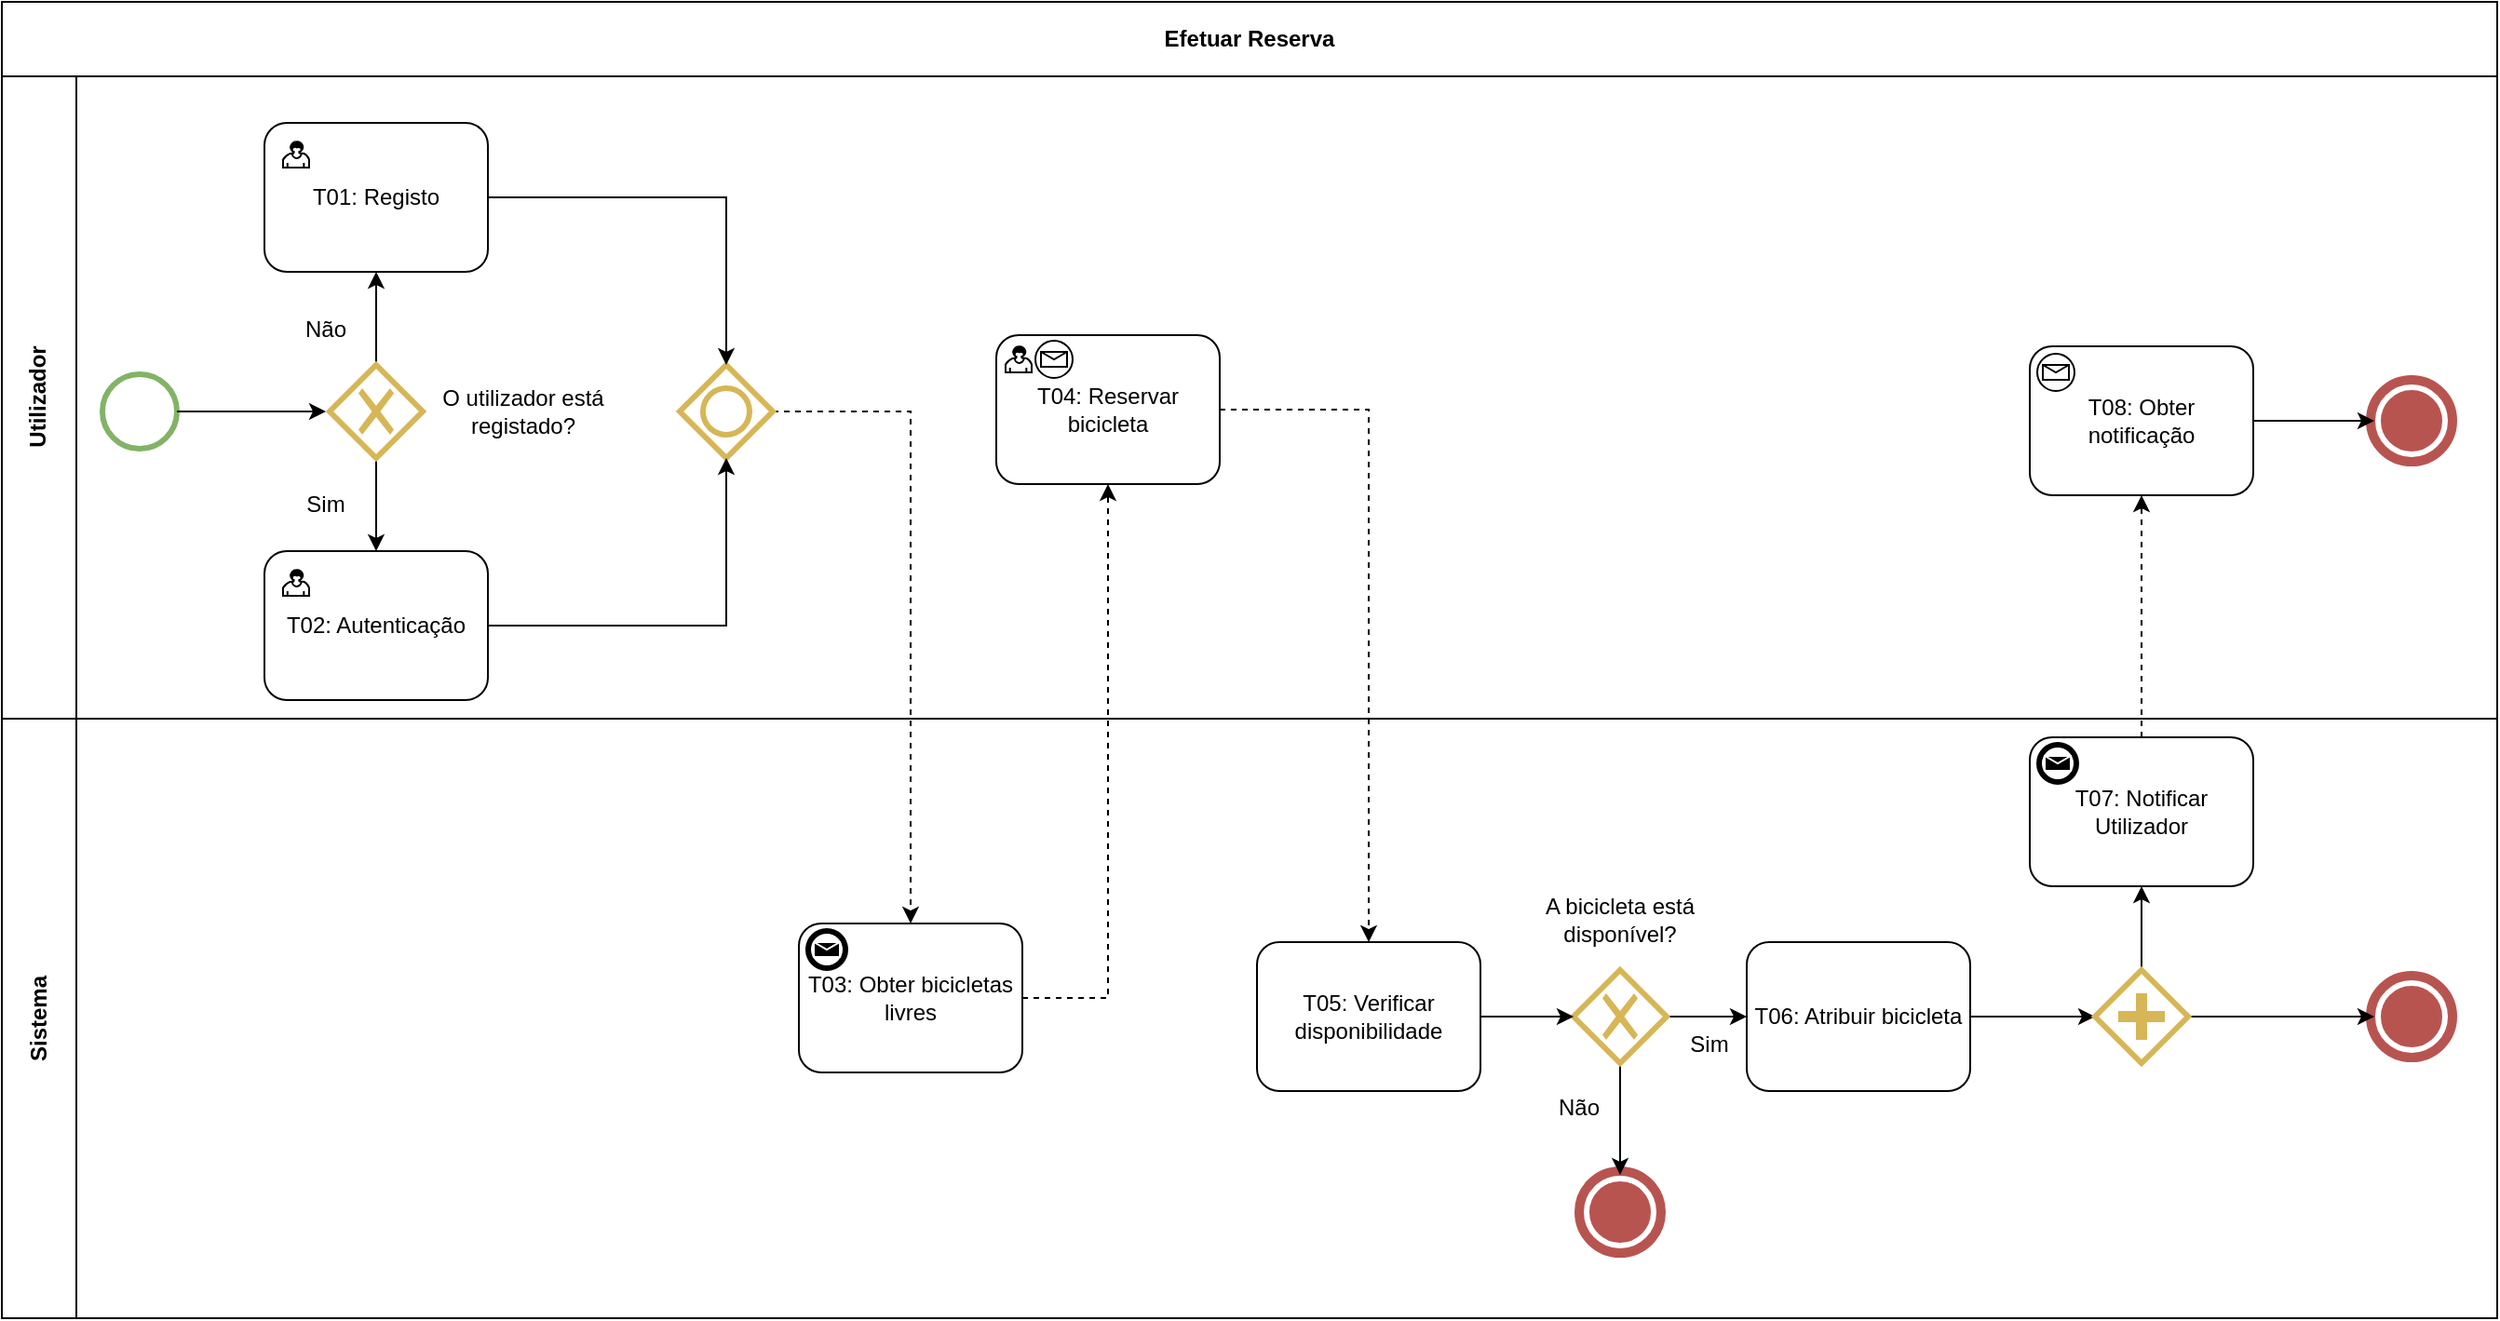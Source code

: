 <mxfile version="14.1.8" type="device" pages="6"><diagram name="Efetuar Reserva" id="2a216829-ef6e-dabb-86c1-c78162f3ba2b"><mxGraphModel dx="1673" dy="979" grid="1" gridSize="10" guides="1" tooltips="1" connect="1" arrows="1" fold="1" page="1" pageScale="1" pageWidth="827" pageHeight="1169" background="#ffffff" math="0" shadow="0"><root><mxCell id="0"/><mxCell id="1" parent="0"/><mxCell id="jLdayHBnqp0tPGLgTj6r-74" value="" style="shape=mxgraph.bpmn.shape;html=1;verticalLabelPosition=bottom;labelBackgroundColor=#ffffff;verticalAlign=top;align=center;perimeter=ellipsePerimeter;outlineConnect=0;outline=end;symbol=terminate;strokeColor=#b85450;strokeWidth=3;" parent="1" vertex="1"><mxGeometry x="889" y="670" width="40" height="40" as="geometry"/></mxCell><mxCell id="jLdayHBnqp0tPGLgTj6r-104" value="" style="shape=mxgraph.bpmn.shape;html=1;verticalLabelPosition=bottom;labelBackgroundColor=#ffffff;verticalAlign=top;align=center;perimeter=ellipsePerimeter;outlineConnect=0;outline=end;symbol=terminate;strokeColor=#b85450;strokeWidth=3;" parent="1" vertex="1"><mxGeometry x="1314" y="565" width="40" height="40" as="geometry"/></mxCell><mxCell id="jLdayHBnqp0tPGLgTj6r-6" value="" style="shape=mxgraph.bpmn.shape;html=1;verticalLabelPosition=bottom;labelBackgroundColor=#ffffff;verticalAlign=top;perimeter=ellipsePerimeter;outline=standard;symbol=general;strokeColor=#82b366;fillColor=none;strokeWidth=3;" parent="1" vertex="1"><mxGeometry x="94" y="240" width="40" height="40" as="geometry"/></mxCell><mxCell id="jLdayHBnqp0tPGLgTj6r-9" style="edgeStyle=orthogonalEdgeStyle;rounded=0;html=1;jettySize=auto;orthogonalLoop=1;" parent="1" source="jLdayHBnqp0tPGLgTj6r-6" edge="1"><mxGeometry relative="1" as="geometry"><mxPoint x="214" y="260" as="targetPoint"/></mxGeometry></mxCell><mxCell id="jLdayHBnqp0tPGLgTj6r-38" style="edgeStyle=orthogonalEdgeStyle;rounded=0;orthogonalLoop=1;jettySize=auto;html=1;exitX=0.5;exitY=1;exitDx=0;exitDy=0;entryX=0.5;entryY=0;entryDx=0;entryDy=0;" parent="1" source="jLdayHBnqp0tPGLgTj6r-36" target="jLdayHBnqp0tPGLgTj6r-7" edge="1"><mxGeometry relative="1" as="geometry"><mxPoint x="241" y="335" as="targetPoint"/></mxGeometry></mxCell><mxCell id="jLdayHBnqp0tPGLgTj6r-39" style="edgeStyle=orthogonalEdgeStyle;rounded=0;orthogonalLoop=1;jettySize=auto;html=1;exitX=0.5;exitY=0;exitDx=0;exitDy=0;entryX=0.5;entryY=1;entryDx=0;entryDy=0;" parent="1" source="jLdayHBnqp0tPGLgTj6r-36" target="jLdayHBnqp0tPGLgTj6r-8" edge="1"><mxGeometry relative="1" as="geometry"/></mxCell><mxCell id="jLdayHBnqp0tPGLgTj6r-36" value="" style="shape=mxgraph.bpmn.shape;html=1;verticalLabelPosition=bottom;labelBackgroundColor=#ffffff;verticalAlign=top;align=center;perimeter=rhombusPerimeter;background=gateway;outlineConnect=0;outline=none;symbol=exclusiveGw;strokeWidth=3;strokeColor=#d6b656;fillColor=none;" parent="1" vertex="1"><mxGeometry x="216" y="235" width="50" height="50" as="geometry"/></mxCell><mxCell id="jLdayHBnqp0tPGLgTj6r-37" value="" style="group" parent="1" vertex="1" connectable="0"><mxGeometry x="181" y="335" width="120" height="80" as="geometry"/></mxCell><mxCell id="jLdayHBnqp0tPGLgTj6r-7" value="T02: Autenticação" style="shape=ext;rounded=1;html=1;whiteSpace=wrap;fillColor=none;" parent="jLdayHBnqp0tPGLgTj6r-37" vertex="1"><mxGeometry width="120" height="80" as="geometry"/></mxCell><mxCell id="jLdayHBnqp0tPGLgTj6r-11" value="" style="shape=mxgraph.bpmn.user_task;html=1;outlineConnect=0;" parent="jLdayHBnqp0tPGLgTj6r-37" vertex="1"><mxGeometry x="10" y="10" width="14" height="14" as="geometry"/></mxCell><mxCell id="jLdayHBnqp0tPGLgTj6r-41" value="O utilizador está registado?" style="text;html=1;strokeColor=none;fillColor=none;align=center;verticalAlign=middle;whiteSpace=wrap;rounded=0;" parent="1" vertex="1"><mxGeometry x="275" y="237.5" width="90" height="45" as="geometry"/></mxCell><mxCell id="jLdayHBnqp0tPGLgTj6r-42" value="" style="group" parent="1" vertex="1" connectable="0"><mxGeometry x="181" y="105" width="120" height="80" as="geometry"/></mxCell><mxCell id="jLdayHBnqp0tPGLgTj6r-8" value="T01: Registo" style="shape=ext;rounded=1;html=1;whiteSpace=wrap;fillColor=none;" parent="jLdayHBnqp0tPGLgTj6r-42" vertex="1"><mxGeometry width="120" height="80" as="geometry"/></mxCell><mxCell id="jLdayHBnqp0tPGLgTj6r-12" value="" style="shape=mxgraph.bpmn.user_task;html=1;outlineConnect=0;" parent="jLdayHBnqp0tPGLgTj6r-42" vertex="1"><mxGeometry x="10" y="10" width="14" height="14" as="geometry"/></mxCell><mxCell id="jLdayHBnqp0tPGLgTj6r-46" value="Sim" style="text;html=1;strokeColor=none;fillColor=none;align=center;verticalAlign=middle;whiteSpace=wrap;rounded=0;" parent="1" vertex="1"><mxGeometry x="194" y="300" width="40" height="20" as="geometry"/></mxCell><mxCell id="jLdayHBnqp0tPGLgTj6r-47" value="Não" style="text;html=1;strokeColor=none;fillColor=none;align=center;verticalAlign=middle;whiteSpace=wrap;rounded=0;" parent="1" vertex="1"><mxGeometry x="194" y="206" width="40" height="20" as="geometry"/></mxCell><mxCell id="jLdayHBnqp0tPGLgTj6r-118" style="edgeStyle=orthogonalEdgeStyle;rounded=0;orthogonalLoop=1;jettySize=auto;html=1;exitX=1;exitY=0.5;exitDx=0;exitDy=0;entryX=0.5;entryY=0;entryDx=0;entryDy=0;dashed=1;" parent="1" source="jLdayHBnqp0tPGLgTj6r-48" target="jLdayHBnqp0tPGLgTj6r-29" edge="1"><mxGeometry relative="1" as="geometry"/></mxCell><mxCell id="jLdayHBnqp0tPGLgTj6r-48" value="" style="shape=mxgraph.bpmn.shape;html=1;verticalLabelPosition=bottom;labelBackgroundColor=#ffffff;verticalAlign=top;align=center;perimeter=rhombusPerimeter;background=gateway;outlineConnect=0;outline=standard;symbol=general;strokeWidth=3;strokeColor=#d6b656;fillColor=none;" parent="1" vertex="1"><mxGeometry x="404" y="235" width="50" height="50" as="geometry"/></mxCell><mxCell id="jLdayHBnqp0tPGLgTj6r-49" style="edgeStyle=orthogonalEdgeStyle;rounded=0;orthogonalLoop=1;jettySize=auto;html=1;exitX=1;exitY=0.5;exitDx=0;exitDy=0;entryX=0.5;entryY=0;entryDx=0;entryDy=0;" parent="1" source="jLdayHBnqp0tPGLgTj6r-8" target="jLdayHBnqp0tPGLgTj6r-48" edge="1"><mxGeometry relative="1" as="geometry"/></mxCell><mxCell id="jLdayHBnqp0tPGLgTj6r-50" style="edgeStyle=orthogonalEdgeStyle;rounded=0;orthogonalLoop=1;jettySize=auto;html=1;exitX=1;exitY=0.5;exitDx=0;exitDy=0;entryX=0.5;entryY=1;entryDx=0;entryDy=0;" parent="1" source="jLdayHBnqp0tPGLgTj6r-7" target="jLdayHBnqp0tPGLgTj6r-48" edge="1"><mxGeometry relative="1" as="geometry"/></mxCell><mxCell id="jLdayHBnqp0tPGLgTj6r-73" style="edgeStyle=orthogonalEdgeStyle;rounded=0;orthogonalLoop=1;jettySize=auto;html=1;entryX=0;entryY=0.5;entryDx=0;entryDy=0;" parent="1" source="jLdayHBnqp0tPGLgTj6r-69" target="jLdayHBnqp0tPGLgTj6r-63" edge="1"><mxGeometry relative="1" as="geometry"/></mxCell><mxCell id="jLdayHBnqp0tPGLgTj6r-75" style="edgeStyle=orthogonalEdgeStyle;rounded=0;orthogonalLoop=1;jettySize=auto;html=1;exitX=0.5;exitY=1;exitDx=0;exitDy=0;entryX=0.5;entryY=0;entryDx=0;entryDy=0;" parent="1" source="jLdayHBnqp0tPGLgTj6r-69" target="jLdayHBnqp0tPGLgTj6r-74" edge="1"><mxGeometry relative="1" as="geometry"><mxPoint x="908" y="595" as="sourcePoint"/><mxPoint x="908" y="650" as="targetPoint"/></mxGeometry></mxCell><mxCell id="jLdayHBnqp0tPGLgTj6r-69" value="" style="shape=mxgraph.bpmn.shape;html=1;verticalLabelPosition=bottom;labelBackgroundColor=#ffffff;verticalAlign=top;align=center;perimeter=rhombusPerimeter;background=gateway;outlineConnect=0;outline=none;symbol=exclusiveGw;strokeWidth=3;strokeColor=#d6b656;fillColor=none;" parent="1" vertex="1"><mxGeometry x="884" y="560" width="50" height="50" as="geometry"/></mxCell><mxCell id="jLdayHBnqp0tPGLgTj6r-101" style="edgeStyle=orthogonalEdgeStyle;rounded=0;orthogonalLoop=1;jettySize=auto;html=1;exitX=1;exitY=0.5;exitDx=0;exitDy=0;entryX=0;entryY=0.5;entryDx=0;entryDy=0;" parent="1" source="jLdayHBnqp0tPGLgTj6r-63" target="jLdayHBnqp0tPGLgTj6r-100" edge="1"><mxGeometry relative="1" as="geometry"/></mxCell><mxCell id="jLdayHBnqp0tPGLgTj6r-63" value="T06: Atribuir bicicleta" style="shape=ext;rounded=1;html=1;whiteSpace=wrap;fillColor=none;" parent="1" vertex="1"><mxGeometry x="977" y="545" width="120" height="80" as="geometry"/></mxCell><mxCell id="jLdayHBnqp0tPGLgTj6r-76" value="Não" style="text;html=1;strokeColor=none;fillColor=none;align=center;verticalAlign=middle;whiteSpace=wrap;rounded=0;" parent="1" vertex="1"><mxGeometry x="867" y="623.5" width="40" height="20" as="geometry"/></mxCell><mxCell id="jLdayHBnqp0tPGLgTj6r-77" value="Sim" style="text;html=1;strokeColor=none;fillColor=none;align=center;verticalAlign=middle;whiteSpace=wrap;rounded=0;" parent="1" vertex="1"><mxGeometry x="937" y="590" width="40" height="20" as="geometry"/></mxCell><mxCell id="jLdayHBnqp0tPGLgTj6r-82" value="" style="group" parent="1" vertex="1" connectable="0"><mxGeometry x="574" y="219" width="120" height="80" as="geometry"/></mxCell><mxCell id="jLdayHBnqp0tPGLgTj6r-78" value="T04: Reservar bicicleta" style="shape=ext;rounded=1;html=1;whiteSpace=wrap;fillColor=none;" parent="jLdayHBnqp0tPGLgTj6r-82" vertex="1"><mxGeometry width="120" height="80" as="geometry"/></mxCell><mxCell id="jLdayHBnqp0tPGLgTj6r-79" value="" style="shape=mxgraph.bpmn.user_task;html=1;outlineConnect=0;" parent="jLdayHBnqp0tPGLgTj6r-82" vertex="1"><mxGeometry x="5" y="6" width="14" height="14" as="geometry"/></mxCell><mxCell id="jLdayHBnqp0tPGLgTj6r-87" value="" style="shape=mxgraph.bpmn.shape;html=1;verticalLabelPosition=bottom;labelBackgroundColor=#ffffff;verticalAlign=top;align=center;perimeter=ellipsePerimeter;outlineConnect=0;outline=standard;symbol=message;strokeColor=#000000;strokeWidth=1;fillColor=#ffffff;" parent="jLdayHBnqp0tPGLgTj6r-82" vertex="1"><mxGeometry x="21" y="3" width="20" height="20" as="geometry"/></mxCell><mxCell id="jLdayHBnqp0tPGLgTj6r-94" value="" style="group" parent="1" vertex="1" connectable="0"><mxGeometry x="468" y="535" width="120" height="80" as="geometry"/></mxCell><mxCell id="jLdayHBnqp0tPGLgTj6r-29" value="T03: Obter bicicletas livres" style="shape=ext;rounded=1;html=1;whiteSpace=wrap;fillColor=none;" parent="jLdayHBnqp0tPGLgTj6r-94" vertex="1"><mxGeometry width="120" height="80" as="geometry"/></mxCell><mxCell id="jLdayHBnqp0tPGLgTj6r-91" value="" style="shape=mxgraph.bpmn.shape;html=1;verticalLabelPosition=bottom;labelBackgroundColor=#ffffff;verticalAlign=top;align=center;perimeter=ellipsePerimeter;outlineConnect=0;outline=end;symbol=message;strokeColor=#000000;strokeWidth=1;fillColor=#ffffff;" parent="jLdayHBnqp0tPGLgTj6r-94" vertex="1"><mxGeometry x="5" y="4" width="20" height="20" as="geometry"/></mxCell><mxCell id="jLdayHBnqp0tPGLgTj6r-95" value="" style="group" parent="1" vertex="1" connectable="0"><mxGeometry x="714" y="545" width="120" height="80" as="geometry"/></mxCell><mxCell id="jLdayHBnqp0tPGLgTj6r-96" value="T05: Verificar disponibilidade" style="shape=ext;rounded=1;html=1;whiteSpace=wrap;fillColor=none;" parent="jLdayHBnqp0tPGLgTj6r-95" vertex="1"><mxGeometry width="120" height="80" as="geometry"/></mxCell><mxCell id="jLdayHBnqp0tPGLgTj6r-99" style="edgeStyle=orthogonalEdgeStyle;rounded=0;orthogonalLoop=1;jettySize=auto;html=1;exitX=1;exitY=0.5;exitDx=0;exitDy=0;entryX=0;entryY=0.5;entryDx=0;entryDy=0;" parent="1" source="jLdayHBnqp0tPGLgTj6r-96" target="jLdayHBnqp0tPGLgTj6r-69" edge="1"><mxGeometry relative="1" as="geometry"/></mxCell><mxCell id="jLdayHBnqp0tPGLgTj6r-103" style="edgeStyle=orthogonalEdgeStyle;rounded=0;orthogonalLoop=1;jettySize=auto;html=1;exitX=1;exitY=0.5;exitDx=0;exitDy=0;entryX=0;entryY=0.5;entryDx=0;entryDy=0;" parent="1" source="jLdayHBnqp0tPGLgTj6r-100" target="jLdayHBnqp0tPGLgTj6r-104" edge="1"><mxGeometry relative="1" as="geometry"><mxPoint x="1284" y="585" as="targetPoint"/></mxGeometry></mxCell><mxCell id="jLdayHBnqp0tPGLgTj6r-110" style="edgeStyle=orthogonalEdgeStyle;rounded=0;orthogonalLoop=1;jettySize=auto;html=1;exitX=0.5;exitY=0;exitDx=0;exitDy=0;entryX=0.5;entryY=1;entryDx=0;entryDy=0;" parent="1" source="jLdayHBnqp0tPGLgTj6r-100" target="jLdayHBnqp0tPGLgTj6r-22" edge="1"><mxGeometry relative="1" as="geometry"/></mxCell><mxCell id="jLdayHBnqp0tPGLgTj6r-100" value="" style="shape=mxgraph.bpmn.shape;html=1;verticalLabelPosition=bottom;labelBackgroundColor=#ffffff;verticalAlign=top;align=center;perimeter=rhombusPerimeter;background=gateway;outlineConnect=0;outline=none;symbol=parallelGw;strokeColor=#d6b656;strokeWidth=3;fillColor=none;" parent="1" vertex="1"><mxGeometry x="1164" y="560" width="50" height="50" as="geometry"/></mxCell><mxCell id="jLdayHBnqp0tPGLgTj6r-109" value="" style="group" parent="1" vertex="1" connectable="0"><mxGeometry x="1129" y="435" width="120" height="80" as="geometry"/></mxCell><mxCell id="jLdayHBnqp0tPGLgTj6r-22" value="T07: Notificar Utilizador" style="shape=ext;rounded=1;html=1;whiteSpace=wrap;fillColor=none;" parent="jLdayHBnqp0tPGLgTj6r-109" vertex="1"><mxGeometry width="120" height="80" as="geometry"/></mxCell><mxCell id="jLdayHBnqp0tPGLgTj6r-106" value="" style="shape=mxgraph.bpmn.shape;html=1;verticalLabelPosition=bottom;labelBackgroundColor=#ffffff;verticalAlign=top;align=center;perimeter=ellipsePerimeter;outlineConnect=0;outline=end;symbol=message;strokeColor=#000000;strokeWidth=1;fillColor=#ffffff;" parent="jLdayHBnqp0tPGLgTj6r-109" vertex="1"><mxGeometry x="5" y="4" width="20" height="20" as="geometry"/></mxCell><mxCell id="jLdayHBnqp0tPGLgTj6r-111" value="" style="group" parent="1" vertex="1" connectable="0"><mxGeometry x="1129" y="225" width="120" height="80" as="geometry"/></mxCell><mxCell id="jLdayHBnqp0tPGLgTj6r-112" value="T08: Obter notificação" style="shape=ext;rounded=1;html=1;whiteSpace=wrap;fillColor=none;" parent="jLdayHBnqp0tPGLgTj6r-111" vertex="1"><mxGeometry width="120" height="80" as="geometry"/></mxCell><mxCell id="jLdayHBnqp0tPGLgTj6r-114" value="" style="shape=mxgraph.bpmn.shape;html=1;verticalLabelPosition=bottom;labelBackgroundColor=#ffffff;verticalAlign=top;align=center;perimeter=ellipsePerimeter;outlineConnect=0;outline=standard;symbol=message;strokeColor=#000000;strokeWidth=1;fillColor=#ffffff;" parent="jLdayHBnqp0tPGLgTj6r-111" vertex="1"><mxGeometry x="4" y="4" width="20" height="20" as="geometry"/></mxCell><mxCell id="jLdayHBnqp0tPGLgTj6r-115" style="edgeStyle=orthogonalEdgeStyle;rounded=0;orthogonalLoop=1;jettySize=auto;html=1;entryX=0.5;entryY=1;entryDx=0;entryDy=0;dashed=1;" parent="1" source="jLdayHBnqp0tPGLgTj6r-22" target="jLdayHBnqp0tPGLgTj6r-112" edge="1"><mxGeometry relative="1" as="geometry"/></mxCell><mxCell id="jLdayHBnqp0tPGLgTj6r-116" value="" style="shape=mxgraph.bpmn.shape;html=1;verticalLabelPosition=bottom;labelBackgroundColor=#ffffff;verticalAlign=top;align=center;perimeter=ellipsePerimeter;outlineConnect=0;outline=end;symbol=terminate;strokeColor=#b85450;strokeWidth=3;" parent="1" vertex="1"><mxGeometry x="1314" y="245" width="40" height="40" as="geometry"/></mxCell><mxCell id="jLdayHBnqp0tPGLgTj6r-117" style="edgeStyle=orthogonalEdgeStyle;rounded=0;orthogonalLoop=1;jettySize=auto;html=1;exitX=1;exitY=0.5;exitDx=0;exitDy=0;entryX=0;entryY=0.5;entryDx=0;entryDy=0;" parent="1" source="jLdayHBnqp0tPGLgTj6r-112" target="jLdayHBnqp0tPGLgTj6r-116" edge="1"><mxGeometry relative="1" as="geometry"/></mxCell><mxCell id="jLdayHBnqp0tPGLgTj6r-119" style="edgeStyle=orthogonalEdgeStyle;rounded=0;orthogonalLoop=1;jettySize=auto;html=1;exitX=1;exitY=0.5;exitDx=0;exitDy=0;entryX=0.5;entryY=1;entryDx=0;entryDy=0;dashed=1;" parent="1" source="jLdayHBnqp0tPGLgTj6r-29" target="jLdayHBnqp0tPGLgTj6r-78" edge="1"><mxGeometry relative="1" as="geometry"><mxPoint x="644" y="355" as="targetPoint"/></mxGeometry></mxCell><mxCell id="jLdayHBnqp0tPGLgTj6r-120" style="edgeStyle=orthogonalEdgeStyle;rounded=0;orthogonalLoop=1;jettySize=auto;html=1;exitX=1;exitY=0.5;exitDx=0;exitDy=0;entryX=0.5;entryY=0;entryDx=0;entryDy=0;dashed=1;" parent="1" source="jLdayHBnqp0tPGLgTj6r-78" target="jLdayHBnqp0tPGLgTj6r-96" edge="1"><mxGeometry relative="1" as="geometry"/></mxCell><mxCell id="jLdayHBnqp0tPGLgTj6r-134" value="Efetuar Reserva" style="shape=table;childLayout=tableLayout;rowLines=0;columnLines=0;startSize=40;html=1;whiteSpace=wrap;collapsible=0;recursiveResize=0;expand=0;pointerEvents=0;fontStyle=1;align=center;strokeColor=#000000;strokeWidth=1;fillColor=none;" parent="1" vertex="1"><mxGeometry x="40" y="40" width="1340" height="707" as="geometry"/></mxCell><mxCell id="jLdayHBnqp0tPGLgTj6r-139" value="&lt;div&gt;Utilizador&lt;/div&gt;" style="swimlane;horizontal=0;points=[[0,0.5],[1,0.5]];portConstraint=eastwest;startSize=40;html=1;whiteSpace=wrap;collapsible=0;recursiveResize=0;expand=0;pointerEvents=0;fillColor=none;" parent="jLdayHBnqp0tPGLgTj6r-134" vertex="1"><mxGeometry y="40" width="1340" height="345" as="geometry"/></mxCell><mxCell id="jLdayHBnqp0tPGLgTj6r-140" value="" style="swimlane;connectable=0;startSize=0;html=1;whiteSpace=wrap;collapsible=0;recursiveResize=0;expand=0;pointerEvents=0;" parent="jLdayHBnqp0tPGLgTj6r-139" vertex="1"><mxGeometry x="40" width="1300" height="345" as="geometry"/></mxCell><mxCell id="jLdayHBnqp0tPGLgTj6r-143" value="Sistema" style="swimlane;horizontal=0;points=[[0,0.5],[1,0.5]];portConstraint=eastwest;startSize=40;html=1;whiteSpace=wrap;collapsible=0;recursiveResize=0;expand=0;pointerEvents=0;fillColor=none;" parent="jLdayHBnqp0tPGLgTj6r-134" vertex="1"><mxGeometry y="385" width="1340" height="322" as="geometry"/></mxCell><mxCell id="jLdayHBnqp0tPGLgTj6r-144" value="" style="swimlane;connectable=0;startSize=0;html=1;whiteSpace=wrap;collapsible=0;recursiveResize=0;expand=0;pointerEvents=0;" parent="jLdayHBnqp0tPGLgTj6r-143" vertex="1"><mxGeometry x="40" width="1300" height="322" as="geometry"/></mxCell><mxCell id="IH5izS1CYb9fSaRaVglw-1" value="A bicicleta está disponível?" style="text;html=1;strokeColor=none;fillColor=none;align=center;verticalAlign=middle;whiteSpace=wrap;rounded=0;" parent="jLdayHBnqp0tPGLgTj6r-144" vertex="1"><mxGeometry x="784" y="85" width="90" height="45" as="geometry"/></mxCell></root></mxGraphModel></diagram><diagram id="YjNWH4ZZg5EVO6Y0WXqk" name="Utilização"><mxGraphModel dx="1422" dy="832" grid="1" gridSize="10" guides="1" tooltips="1" connect="1" arrows="1" fold="1" page="1" pageScale="1" pageWidth="827" pageHeight="1169" math="0" shadow="0"><root><mxCell id="tPuyFcNjpgksazcputJv-0"/><mxCell id="tPuyFcNjpgksazcputJv-1" parent="tPuyFcNjpgksazcputJv-0"/><mxCell id="OxWNIZuwWgP-4TVOQYli-51" value="Aluguer" style="shape=table;childLayout=tableLayout;rowLines=0;columnLines=0;startSize=40;html=1;whiteSpace=wrap;collapsible=0;recursiveResize=0;expand=0;pointerEvents=0;fontStyle=1;align=center;strokeColor=#000000;strokeWidth=1;fillColor=none;" parent="tPuyFcNjpgksazcputJv-1" vertex="1"><mxGeometry x="40" y="40" width="1500" height="480" as="geometry"/></mxCell><mxCell id="OxWNIZuwWgP-4TVOQYli-52" value="&lt;div&gt;Utilizador&lt;/div&gt;" style="swimlane;horizontal=0;points=[[0,0.5],[1,0.5]];portConstraint=eastwest;startSize=40;html=1;whiteSpace=wrap;collapsible=0;recursiveResize=0;expand=0;pointerEvents=0;fillColor=none;" parent="OxWNIZuwWgP-4TVOQYli-51" vertex="1"><mxGeometry y="40" width="1500" height="120" as="geometry"/></mxCell><mxCell id="OxWNIZuwWgP-4TVOQYli-53" value="" style="swimlane;connectable=0;startSize=0;html=1;whiteSpace=wrap;collapsible=0;recursiveResize=0;expand=0;pointerEvents=0;" parent="OxWNIZuwWgP-4TVOQYli-52" vertex="1"><mxGeometry x="40" width="1460" height="120" as="geometry"/></mxCell><mxCell id="nIuupAJok_Uc9oZ5WVBo-0" style="edgeStyle=orthogonalEdgeStyle;rounded=0;orthogonalLoop=1;jettySize=auto;html=1;exitX=1;exitY=0.5;exitDx=0;exitDy=0;entryX=0;entryY=0.5;entryDx=0;entryDy=0;" parent="OxWNIZuwWgP-4TVOQYli-53" source="OxWNIZuwWgP-4TVOQYli-0" target="OxWNIZuwWgP-4TVOQYli-10" edge="1"><mxGeometry relative="1" as="geometry"/></mxCell><mxCell id="OxWNIZuwWgP-4TVOQYli-0" value="" style="shape=mxgraph.bpmn.shape;html=1;verticalLabelPosition=bottom;labelBackgroundColor=#ffffff;verticalAlign=top;perimeter=ellipsePerimeter;outline=standard;symbol=general;strokeColor=#82b366;fillColor=none;strokeWidth=3;" parent="OxWNIZuwWgP-4TVOQYli-53" vertex="1"><mxGeometry x="14" y="39" width="40" height="40" as="geometry"/></mxCell><mxCell id="OxWNIZuwWgP-4TVOQYli-9" value="" style="group" parent="OxWNIZuwWgP-4TVOQYli-53" vertex="1" connectable="0"><mxGeometry x="98" y="19" width="120" height="80" as="geometry"/></mxCell><mxCell id="OxWNIZuwWgP-4TVOQYli-10" value="T01: Digitalizar código QR" style="shape=ext;rounded=1;html=1;whiteSpace=wrap;fillColor=none;" parent="OxWNIZuwWgP-4TVOQYli-9" vertex="1"><mxGeometry width="120" height="80" as="geometry"/></mxCell><mxCell id="OxWNIZuwWgP-4TVOQYli-11" value="" style="shape=mxgraph.bpmn.user_task;html=1;outlineConnect=0;fillColor=none;" parent="OxWNIZuwWgP-4TVOQYli-9" vertex="1"><mxGeometry x="6" y="5" width="14" height="14" as="geometry"/></mxCell><mxCell id="FFDMmr4Wnlr9USv3aK0k-0" value="" style="group" parent="OxWNIZuwWgP-4TVOQYli-53" vertex="1" connectable="0"><mxGeometry x="645" y="19" width="120" height="80" as="geometry"/></mxCell><mxCell id="FFDMmr4Wnlr9USv3aK0k-1" value="T05: Levantar bicicleta" style="shape=ext;rounded=1;html=1;whiteSpace=wrap;fillColor=none;" parent="FFDMmr4Wnlr9USv3aK0k-0" vertex="1"><mxGeometry width="120" height="80" as="geometry"/></mxCell><mxCell id="FFDMmr4Wnlr9USv3aK0k-2" value="" style="shape=mxgraph.bpmn.user_task;html=1;outlineConnect=0;fillColor=none;" parent="FFDMmr4Wnlr9USv3aK0k-0" vertex="1"><mxGeometry x="5" y="6" width="14" height="14" as="geometry"/></mxCell><mxCell id="FFDMmr4Wnlr9USv3aK0k-3" value="" style="shape=mxgraph.bpmn.shape;html=1;verticalLabelPosition=bottom;labelBackgroundColor=#ffffff;verticalAlign=top;align=center;perimeter=ellipsePerimeter;outlineConnect=0;outline=standard;symbol=message;strokeColor=#000000;strokeWidth=1;fillColor=none;" parent="FFDMmr4Wnlr9USv3aK0k-0" vertex="1"><mxGeometry x="21" y="3" width="20" height="20" as="geometry"/></mxCell><mxCell id="-zLwK2rpS9LEz7ZqKfiJ-0" value="" style="group" parent="OxWNIZuwWgP-4TVOQYli-53" vertex="1" connectable="0"><mxGeometry x="1023" y="19" width="120" height="80" as="geometry"/></mxCell><mxCell id="-zLwK2rpS9LEz7ZqKfiJ-1" value="T08: Entregar bicicleta&amp;nbsp;" style="shape=ext;rounded=1;html=1;whiteSpace=wrap;fillColor=none;" parent="-zLwK2rpS9LEz7ZqKfiJ-0" vertex="1"><mxGeometry x="2" width="120" height="80" as="geometry"/></mxCell><mxCell id="-zLwK2rpS9LEz7ZqKfiJ-2" value="" style="shape=mxgraph.bpmn.user_task;html=1;outlineConnect=0;fillColor=none;" parent="-zLwK2rpS9LEz7ZqKfiJ-0" vertex="1"><mxGeometry x="6" y="5" width="14" height="14" as="geometry"/></mxCell><mxCell id="-zLwK2rpS9LEz7ZqKfiJ-3" style="edgeStyle=orthogonalEdgeStyle;rounded=0;orthogonalLoop=1;jettySize=auto;html=1;exitX=1;exitY=0.5;exitDx=0;exitDy=0;entryX=0;entryY=0.5;entryDx=0;entryDy=0;" parent="OxWNIZuwWgP-4TVOQYli-53" source="FFDMmr4Wnlr9USv3aK0k-4" target="-zLwK2rpS9LEz7ZqKfiJ-1" edge="1"><mxGeometry relative="1" as="geometry"><mxPoint x="1050" y="60" as="sourcePoint"/></mxGeometry></mxCell><mxCell id="FFDMmr4Wnlr9USv3aK0k-4" value="T06: Viagem" style="html=1;whiteSpace=wrap;rounded=1;dropTarget=0;fillColor=none;" parent="OxWNIZuwWgP-4TVOQYli-53" vertex="1"><mxGeometry x="838" y="19" width="120" height="80" as="geometry"/></mxCell><mxCell id="FFDMmr4Wnlr9USv3aK0k-5" value="" style="shape=mxgraph.bpmn.timer_start;perimeter=ellipsePerimeter;html=1;verticalLabelPosition=bottom;verticalAlign=top;outlineConnect=0;" parent="FFDMmr4Wnlr9USv3aK0k-4" vertex="1"><mxGeometry x="1" y="1" width="30" height="30" relative="1" as="geometry"><mxPoint x="-40" y="-15" as="offset"/></mxGeometry></mxCell><mxCell id="-P6sUwkJfpc3VspQOrWf-4" style="edgeStyle=orthogonalEdgeStyle;rounded=0;orthogonalLoop=1;jettySize=auto;html=1;exitX=1;exitY=0.5;exitDx=0;exitDy=0;entryX=0;entryY=0.5;entryDx=0;entryDy=0;" parent="OxWNIZuwWgP-4TVOQYli-53" source="FFDMmr4Wnlr9USv3aK0k-1" target="FFDMmr4Wnlr9USv3aK0k-4" edge="1"><mxGeometry relative="1" as="geometry"><mxPoint x="765" y="59" as="sourcePoint"/><mxPoint x="830" y="59" as="targetPoint"/></mxGeometry></mxCell><mxCell id="FFDMmr4Wnlr9USv3aK0k-14" value="" style="shape=mxgraph.bpmn.shape;html=1;verticalLabelPosition=bottom;labelBackgroundColor=#ffffff;verticalAlign=top;align=center;perimeter=ellipsePerimeter;outlineConnect=0;outline=end;symbol=terminate;strokeColor=#b85450;strokeWidth=3;" parent="OxWNIZuwWgP-4TVOQYli-53" vertex="1"><mxGeometry x="1230" y="39" width="40" height="40" as="geometry"/></mxCell><mxCell id="FFDMmr4Wnlr9USv3aK0k-13" style="edgeStyle=orthogonalEdgeStyle;rounded=0;orthogonalLoop=1;jettySize=auto;html=1;exitX=1;exitY=0.5;exitDx=0;exitDy=0;entryX=0;entryY=0.5;entryDx=0;entryDy=0;" parent="OxWNIZuwWgP-4TVOQYli-53" source="-zLwK2rpS9LEz7ZqKfiJ-1" target="FFDMmr4Wnlr9USv3aK0k-14" edge="1"><mxGeometry relative="1" as="geometry"><mxPoint x="1220" y="59" as="targetPoint"/></mxGeometry></mxCell><mxCell id="OxWNIZuwWgP-4TVOQYli-54" value="Sistema" style="swimlane;horizontal=0;points=[[0,0.5],[1,0.5]];portConstraint=eastwest;startSize=40;html=1;whiteSpace=wrap;collapsible=0;recursiveResize=0;expand=0;pointerEvents=0;fillColor=none;" parent="OxWNIZuwWgP-4TVOQYli-51" vertex="1"><mxGeometry y="160" width="1500" height="320" as="geometry"/></mxCell><mxCell id="OxWNIZuwWgP-4TVOQYli-55" value="" style="swimlane;connectable=0;startSize=0;html=1;whiteSpace=wrap;collapsible=0;recursiveResize=0;expand=0;pointerEvents=0;" parent="OxWNIZuwWgP-4TVOQYli-54" vertex="1"><mxGeometry x="40" width="1460" height="320" as="geometry"/></mxCell><mxCell id="nIuupAJok_Uc9oZ5WVBo-2" style="edgeStyle=orthogonalEdgeStyle;rounded=0;orthogonalLoop=1;jettySize=auto;html=1;" parent="OxWNIZuwWgP-4TVOQYli-55" source="nIuupAJok_Uc9oZ5WVBo-4" target="OxWNIZuwWgP-4TVOQYli-34" edge="1"><mxGeometry relative="1" as="geometry"><mxPoint x="503" y="171" as="targetPoint"/></mxGeometry></mxCell><mxCell id="nIuupAJok_Uc9oZ5WVBo-4" value="" style="shape=mxgraph.bpmn.shape;html=1;verticalLabelPosition=bottom;labelBackgroundColor=#ffffff;verticalAlign=top;align=center;perimeter=rhombusPerimeter;background=gateway;outlineConnect=0;outline=none;symbol=exclusiveGw;strokeWidth=3;strokeColor=#d6b656;fillColor=none;" parent="OxWNIZuwWgP-4TVOQYli-55" vertex="1"><mxGeometry x="410" y="146" width="50" height="50" as="geometry"/></mxCell><mxCell id="nIuupAJok_Uc9oZ5WVBo-5" value="" style="shape=mxgraph.bpmn.shape;html=1;verticalLabelPosition=bottom;labelBackgroundColor=#ffffff;verticalAlign=top;align=center;perimeter=ellipsePerimeter;outlineConnect=0;outline=end;symbol=terminate;strokeColor=#b85450;strokeWidth=3;" parent="OxWNIZuwWgP-4TVOQYli-55" vertex="1"><mxGeometry x="415" y="256" width="40" height="40" as="geometry"/></mxCell><mxCell id="nIuupAJok_Uc9oZ5WVBo-3" style="edgeStyle=orthogonalEdgeStyle;rounded=0;orthogonalLoop=1;jettySize=auto;html=1;exitX=0.5;exitY=1;exitDx=0;exitDy=0;entryX=0.5;entryY=0;entryDx=0;entryDy=0;" parent="OxWNIZuwWgP-4TVOQYli-55" source="nIuupAJok_Uc9oZ5WVBo-4" target="nIuupAJok_Uc9oZ5WVBo-5" edge="1"><mxGeometry relative="1" as="geometry"><mxPoint x="434" y="181" as="sourcePoint"/><mxPoint x="434" y="236" as="targetPoint"/></mxGeometry></mxCell><mxCell id="nIuupAJok_Uc9oZ5WVBo-6" value="Não" style="text;html=1;strokeColor=none;fillColor=none;align=center;verticalAlign=middle;whiteSpace=wrap;rounded=0;" parent="OxWNIZuwWgP-4TVOQYli-55" vertex="1"><mxGeometry x="393" y="209.5" width="40" height="20" as="geometry"/></mxCell><mxCell id="nIuupAJok_Uc9oZ5WVBo-7" value="Sim" style="text;html=1;strokeColor=none;fillColor=none;align=center;verticalAlign=middle;whiteSpace=wrap;rounded=0;" parent="OxWNIZuwWgP-4TVOQYli-55" vertex="1"><mxGeometry x="463" y="176" width="40" height="20" as="geometry"/></mxCell><mxCell id="ibeHpI7CCBMw1d_Lzc3c-0" value="O código é válido?" style="text;html=1;strokeColor=none;fillColor=none;align=center;verticalAlign=middle;whiteSpace=wrap;rounded=0;" parent="OxWNIZuwWgP-4TVOQYli-55" vertex="1"><mxGeometry x="390" y="92" width="90" height="45" as="geometry"/></mxCell><mxCell id="OxWNIZuwWgP-4TVOQYli-33" value="" style="group" parent="OxWNIZuwWgP-4TVOQYli-55" vertex="1" connectable="0"><mxGeometry x="503" y="131" width="120" height="80" as="geometry"/></mxCell><mxCell id="OxWNIZuwWgP-4TVOQYli-34" value="T03: Libertar Bicicleta" style="shape=ext;rounded=1;html=1;whiteSpace=wrap;fillColor=none;" parent="OxWNIZuwWgP-4TVOQYli-33" vertex="1"><mxGeometry width="120" height="80" as="geometry"/></mxCell><mxCell id="ibeHpI7CCBMw1d_Lzc3c-1" value="" style="shape=mxgraph.bpmn.service_task;html=1;outlineConnect=0;strokeColor=#000000;strokeWidth=1;fillColor=none;" parent="OxWNIZuwWgP-4TVOQYli-33" vertex="1"><mxGeometry x="5" y="5" width="14" height="14" as="geometry"/></mxCell><mxCell id="upQXgoKKnlCw8EgRVUaj-2" value="" style="group" parent="OxWNIZuwWgP-4TVOQYli-55" vertex="1" connectable="0"><mxGeometry x="645" y="21" width="120" height="80" as="geometry"/></mxCell><mxCell id="upQXgoKKnlCw8EgRVUaj-3" value="T04: Notificar Utilizador" style="shape=ext;rounded=1;html=1;whiteSpace=wrap;fillColor=none;" parent="upQXgoKKnlCw8EgRVUaj-2" vertex="1"><mxGeometry width="120" height="80" as="geometry"/></mxCell><mxCell id="upQXgoKKnlCw8EgRVUaj-4" value="" style="shape=mxgraph.bpmn.shape;html=1;verticalLabelPosition=bottom;labelBackgroundColor=#ffffff;verticalAlign=top;align=center;perimeter=ellipsePerimeter;outlineConnect=0;outline=end;symbol=message;strokeColor=#000000;strokeWidth=1;fillColor=#ffffff;" parent="upQXgoKKnlCw8EgRVUaj-2" vertex="1"><mxGeometry x="5" y="4" width="20" height="20" as="geometry"/></mxCell><mxCell id="OxWNIZuwWgP-4TVOQYli-30" value="" style="group" parent="OxWNIZuwWgP-4TVOQYli-55" vertex="1" connectable="0"><mxGeometry x="250" y="131" width="120" height="80" as="geometry"/></mxCell><mxCell id="OxWNIZuwWgP-4TVOQYli-31" value="T02: Validar código QR" style="shape=ext;rounded=1;html=1;whiteSpace=wrap;fillColor=none;" parent="OxWNIZuwWgP-4TVOQYli-30" vertex="1"><mxGeometry width="120" height="80" as="geometry"/></mxCell><mxCell id="nIuupAJok_Uc9oZ5WVBo-1" value="" style="shape=mxgraph.bpmn.service_task;html=1;outlineConnect=0;strokeColor=#000000;strokeWidth=1;fillColor=none;" parent="OxWNIZuwWgP-4TVOQYli-30" vertex="1"><mxGeometry x="6" y="5" width="14" height="14" as="geometry"/></mxCell><mxCell id="nIuupAJok_Uc9oZ5WVBo-9" style="edgeStyle=orthogonalEdgeStyle;rounded=0;orthogonalLoop=1;jettySize=auto;html=1;exitX=1;exitY=0.5;exitDx=0;exitDy=0;entryX=0;entryY=0.5;entryDx=0;entryDy=0;" parent="OxWNIZuwWgP-4TVOQYli-55" source="OxWNIZuwWgP-4TVOQYli-31" target="nIuupAJok_Uc9oZ5WVBo-4" edge="1"><mxGeometry relative="1" as="geometry"/></mxCell><mxCell id="2kNG3QBdfdS7xUn2F2h8-0" style="edgeStyle=orthogonalEdgeStyle;rounded=0;orthogonalLoop=1;jettySize=auto;html=1;exitX=1;exitY=0.5;exitDx=0;exitDy=0;entryX=0.5;entryY=1;entryDx=0;entryDy=0;" parent="OxWNIZuwWgP-4TVOQYli-55" source="OxWNIZuwWgP-4TVOQYli-34" target="upQXgoKKnlCw8EgRVUaj-3" edge="1"><mxGeometry relative="1" as="geometry"/></mxCell><mxCell id="FFDMmr4Wnlr9USv3aK0k-6" value="" style="group" parent="OxWNIZuwWgP-4TVOQYli-55" vertex="1" connectable="0"><mxGeometry x="873" y="21" width="120" height="80" as="geometry"/></mxCell><mxCell id="FFDMmr4Wnlr9USv3aK0k-7" value="T07: Recolha de dados GPS" style="shape=ext;rounded=1;html=1;whiteSpace=wrap;fillColor=none;" parent="FFDMmr4Wnlr9USv3aK0k-6" vertex="1"><mxGeometry width="120" height="80" as="geometry"/></mxCell><mxCell id="FFDMmr4Wnlr9USv3aK0k-8" value="" style="shape=mxgraph.bpmn.service_task;html=1;outlineConnect=0;strokeColor=#000000;strokeWidth=1;fillColor=none;" parent="FFDMmr4Wnlr9USv3aK0k-6" vertex="1"><mxGeometry x="5" y="5" width="14" height="14" as="geometry"/></mxCell><mxCell id="FFDMmr4Wnlr9USv3aK0k-10" value="" style="shape=mxgraph.bpmn.shape;html=1;verticalLabelPosition=bottom;labelBackgroundColor=#ffffff;verticalAlign=top;align=center;perimeter=ellipsePerimeter;outlineConnect=0;outline=end;symbol=terminate;strokeColor=#b85450;strokeWidth=3;" parent="OxWNIZuwWgP-4TVOQYli-55" vertex="1"><mxGeometry x="913" y="180" width="40" height="40" as="geometry"/></mxCell><mxCell id="FFDMmr4Wnlr9USv3aK0k-12" style="edgeStyle=orthogonalEdgeStyle;rounded=0;orthogonalLoop=1;jettySize=auto;html=1;exitX=0.5;exitY=1;exitDx=0;exitDy=0;entryX=0.5;entryY=0;entryDx=0;entryDy=0;" parent="OxWNIZuwWgP-4TVOQYli-55" source="FFDMmr4Wnlr9USv3aK0k-7" target="FFDMmr4Wnlr9USv3aK0k-10" edge="1"><mxGeometry relative="1" as="geometry"/></mxCell><mxCell id="-YfkM-2EZmmAIZVUwLt1-0" value="" style="group" parent="OxWNIZuwWgP-4TVOQYli-55" vertex="1" connectable="0"><mxGeometry x="1219" y="131" width="120" height="80" as="geometry"/></mxCell><mxCell id="-YfkM-2EZmmAIZVUwLt1-1" value="T09: Processar entrega" style="shape=ext;rounded=1;html=1;whiteSpace=wrap;fillColor=none;" parent="-YfkM-2EZmmAIZVUwLt1-0" vertex="1"><mxGeometry x="-5" width="120" height="80" as="geometry"/></mxCell><mxCell id="-YfkM-2EZmmAIZVUwLt1-2" value="" style="shape=mxgraph.bpmn.shape;html=1;verticalLabelPosition=bottom;labelBackgroundColor=#ffffff;verticalAlign=top;align=center;perimeter=ellipsePerimeter;outlineConnect=0;outline=end;symbol=message;strokeColor=#000000;strokeWidth=1;fillColor=none;" parent="-YfkM-2EZmmAIZVUwLt1-0" vertex="1"><mxGeometry x="-1" y="4" width="20" height="20" as="geometry"/></mxCell><mxCell id="-YfkM-2EZmmAIZVUwLt1-3" value="" style="shape=mxgraph.bpmn.shape;html=1;verticalLabelPosition=bottom;labelBackgroundColor=#ffffff;verticalAlign=top;align=center;perimeter=ellipsePerimeter;outlineConnect=0;outline=end;symbol=terminate;strokeColor=#b85450;strokeWidth=3;" parent="OxWNIZuwWgP-4TVOQYli-55" vertex="1"><mxGeometry x="1399" y="151" width="40" height="40" as="geometry"/></mxCell><mxCell id="-YfkM-2EZmmAIZVUwLt1-4" style="edgeStyle=orthogonalEdgeStyle;rounded=0;orthogonalLoop=1;jettySize=auto;html=1;exitX=1;exitY=0.5;exitDx=0;exitDy=0;entryX=0;entryY=0.5;entryDx=0;entryDy=0;" parent="OxWNIZuwWgP-4TVOQYli-55" source="-YfkM-2EZmmAIZVUwLt1-1" target="-YfkM-2EZmmAIZVUwLt1-3" edge="1"><mxGeometry relative="1" as="geometry"><mxPoint x="1248" y="-330" as="targetPoint"/><mxPoint x="1316" y="160" as="sourcePoint"/></mxGeometry></mxCell><mxCell id="7zA63WFDFLdkDa0Cuwhm-0" value="" style="group" parent="OxWNIZuwWgP-4TVOQYli-55" vertex="1" connectable="0"><mxGeometry x="1025" y="131" width="120" height="80" as="geometry"/></mxCell><mxCell id="7zA63WFDFLdkDa0Cuwhm-1" value="T03: Bloquear Bicicleta" style="shape=ext;rounded=1;html=1;whiteSpace=wrap;fillColor=none;" parent="7zA63WFDFLdkDa0Cuwhm-0" vertex="1"><mxGeometry width="120" height="80" as="geometry"/></mxCell><mxCell id="7zA63WFDFLdkDa0Cuwhm-2" value="" style="shape=mxgraph.bpmn.service_task;html=1;outlineConnect=0;strokeColor=#000000;strokeWidth=1;fillColor=none;" parent="7zA63WFDFLdkDa0Cuwhm-0" vertex="1"><mxGeometry x="5" y="5" width="14" height="14" as="geometry"/></mxCell><mxCell id="7zA63WFDFLdkDa0Cuwhm-5" style="edgeStyle=orthogonalEdgeStyle;rounded=0;orthogonalLoop=1;jettySize=auto;html=1;exitX=1;exitY=0.5;exitDx=0;exitDy=0;entryX=0;entryY=0.5;entryDx=0;entryDy=0;" parent="OxWNIZuwWgP-4TVOQYli-55" source="7zA63WFDFLdkDa0Cuwhm-1" target="-YfkM-2EZmmAIZVUwLt1-1" edge="1"><mxGeometry relative="1" as="geometry"/></mxCell><mxCell id="-P6sUwkJfpc3VspQOrWf-5" style="edgeStyle=orthogonalEdgeStyle;rounded=0;orthogonalLoop=1;jettySize=auto;html=1;exitX=0.5;exitY=0;exitDx=0;exitDy=0;dashed=1;entryX=0.5;entryY=1;entryDx=0;entryDy=0;" parent="OxWNIZuwWgP-4TVOQYli-51" source="upQXgoKKnlCw8EgRVUaj-3" target="FFDMmr4Wnlr9USv3aK0k-1" edge="1"><mxGeometry relative="1" as="geometry"><mxPoint x="745" y="139" as="targetPoint"/></mxGeometry></mxCell><mxCell id="OxWNIZuwWgP-4TVOQYli-14" style="edgeStyle=orthogonalEdgeStyle;rounded=0;orthogonalLoop=1;jettySize=auto;html=1;exitX=1;exitY=0.5;exitDx=0;exitDy=0;entryX=0;entryY=0.5;entryDx=0;entryDy=0;dashed=1;" parent="OxWNIZuwWgP-4TVOQYli-51" source="OxWNIZuwWgP-4TVOQYli-10" target="OxWNIZuwWgP-4TVOQYli-31" edge="1"><mxGeometry relative="1" as="geometry"><mxPoint x="382" y="220" as="sourcePoint"/><Array as="points"><mxPoint x="270" y="99"/><mxPoint x="270" y="331"/></Array></mxGeometry></mxCell><mxCell id="FFDMmr4Wnlr9USv3aK0k-9" style="edgeStyle=orthogonalEdgeStyle;rounded=0;orthogonalLoop=1;jettySize=auto;html=1;exitX=0.5;exitY=1;exitDx=0;exitDy=0;entryX=0.5;entryY=0;entryDx=0;entryDy=0;exitPerimeter=0;dashed=1;" parent="OxWNIZuwWgP-4TVOQYli-51" source="FFDMmr4Wnlr9USv3aK0k-5" target="FFDMmr4Wnlr9USv3aK0k-7" edge="1"><mxGeometry relative="1" as="geometry"/></mxCell><mxCell id="7zA63WFDFLdkDa0Cuwhm-4" style="edgeStyle=orthogonalEdgeStyle;rounded=0;orthogonalLoop=1;jettySize=auto;html=1;exitX=0.5;exitY=1;exitDx=0;exitDy=0;entryX=0.5;entryY=0;entryDx=0;entryDy=0;dashed=1;" parent="OxWNIZuwWgP-4TVOQYli-51" source="-zLwK2rpS9LEz7ZqKfiJ-1" target="7zA63WFDFLdkDa0Cuwhm-1" edge="1"><mxGeometry relative="1" as="geometry"/></mxCell></root></mxGraphModel></diagram><diagram id="9dz-9BUZ_tK33JJjnCjI" name="Pagamento"><mxGraphModel dx="1422" dy="832" grid="1" gridSize="10" guides="1" tooltips="1" connect="1" arrows="1" fold="1" page="1" pageScale="1" pageWidth="827" pageHeight="1169" math="0" shadow="0"><root><mxCell id="TRT9PgfpfFTncFAuZ-TN-0"/><mxCell id="TRT9PgfpfFTncFAuZ-TN-1" parent="TRT9PgfpfFTncFAuZ-TN-0"/><mxCell id="tBR9z_Z8GVY433zEdDCi-51" value="Pagamento" style="shape=table;childLayout=tableLayout;rowLines=0;columnLines=0;startSize=40;html=1;whiteSpace=wrap;collapsible=0;recursiveResize=0;expand=0;pointerEvents=0;fontStyle=1;align=center;strokeColor=#000000;strokeWidth=1;fillColor=none;" parent="TRT9PgfpfFTncFAuZ-TN-1" vertex="1"><mxGeometry x="40" y="40" width="890" height="500" as="geometry"/></mxCell><mxCell id="J7mhGtViLJ-wRXaLCfXw-0" value="Utilizador" style="swimlane;horizontal=0;points=[[0,0.5],[1,0.5]];portConstraint=eastwest;startSize=40;html=1;whiteSpace=wrap;collapsible=0;recursiveResize=0;expand=0;pointerEvents=0;fillColor=none;" parent="tBR9z_Z8GVY433zEdDCi-51" vertex="1"><mxGeometry y="40" width="890" height="120" as="geometry"/></mxCell><mxCell id="J7mhGtViLJ-wRXaLCfXw-1" style="swimlane;connectable=0;startSize=0;html=1;whiteSpace=wrap;collapsible=0;recursiveResize=0;expand=0;pointerEvents=0;" parent="J7mhGtViLJ-wRXaLCfXw-0" vertex="1"><mxGeometry x="40" width="850" height="120" as="geometry"/></mxCell><mxCell id="c7Qu0i6ElrXvFKB0_Dwv-0" value="" style="group" parent="J7mhGtViLJ-wRXaLCfXw-1" vertex="1" connectable="0"><mxGeometry x="440" y="21" width="120" height="80" as="geometry"/></mxCell><mxCell id="c7Qu0i6ElrXvFKB0_Dwv-1" value="T05: Efetuar pagamento" style="shape=ext;rounded=1;html=1;whiteSpace=wrap;fillColor=none;" parent="c7Qu0i6ElrXvFKB0_Dwv-0" vertex="1"><mxGeometry width="120" height="80" as="geometry"/></mxCell><mxCell id="c7Qu0i6ElrXvFKB0_Dwv-2" value="" style="shape=mxgraph.bpmn.user_task;html=1;outlineConnect=0;fillColor=none;" parent="c7Qu0i6ElrXvFKB0_Dwv-0" vertex="1"><mxGeometry x="5" y="6" width="14" height="14" as="geometry"/></mxCell><mxCell id="c7Qu0i6ElrXvFKB0_Dwv-3" value="" style="shape=mxgraph.bpmn.shape;html=1;verticalLabelPosition=bottom;labelBackgroundColor=#ffffff;verticalAlign=top;align=center;perimeter=ellipsePerimeter;outlineConnect=0;outline=standard;symbol=message;strokeColor=#000000;strokeWidth=1;fillColor=none;" parent="c7Qu0i6ElrXvFKB0_Dwv-0" vertex="1"><mxGeometry x="21" y="3" width="20" height="20" as="geometry"/></mxCell><mxCell id="c7Qu0i6ElrXvFKB0_Dwv-6" value="" style="shape=mxgraph.bpmn.shape;html=1;verticalLabelPosition=bottom;labelBackgroundColor=#ffffff;verticalAlign=top;align=center;perimeter=ellipsePerimeter;outlineConnect=0;outline=end;symbol=terminate;strokeColor=#b85450;strokeWidth=3;" parent="J7mhGtViLJ-wRXaLCfXw-1" vertex="1"><mxGeometry x="785" y="41" width="40" height="40" as="geometry"/></mxCell><mxCell id="c7Qu0i6ElrXvFKB0_Dwv-7" style="edgeStyle=orthogonalEdgeStyle;rounded=0;orthogonalLoop=1;jettySize=auto;html=1;entryX=0;entryY=0.5;entryDx=0;entryDy=0;exitX=1;exitY=0.5;exitDx=0;exitDy=0;" parent="J7mhGtViLJ-wRXaLCfXw-1" source="2WjXrAuUGFnPbErl-qWu-1" target="c7Qu0i6ElrXvFKB0_Dwv-6" edge="1"><mxGeometry relative="1" as="geometry"><mxPoint x="810" y="61" as="sourcePoint"/></mxGeometry></mxCell><mxCell id="2WjXrAuUGFnPbErl-qWu-4" style="edgeStyle=orthogonalEdgeStyle;rounded=0;orthogonalLoop=1;jettySize=auto;html=1;exitX=1;exitY=0.5;exitDx=0;exitDy=0;entryX=0;entryY=0.5;entryDx=0;entryDy=0;" parent="J7mhGtViLJ-wRXaLCfXw-1" source="c7Qu0i6ElrXvFKB0_Dwv-1" target="2WjXrAuUGFnPbErl-qWu-1" edge="1"><mxGeometry relative="1" as="geometry"/></mxCell><mxCell id="2WjXrAuUGFnPbErl-qWu-5" value="" style="group" parent="J7mhGtViLJ-wRXaLCfXw-1" vertex="1" connectable="0"><mxGeometry x="610" y="21" width="123" height="80" as="geometry"/></mxCell><mxCell id="2WjXrAuUGFnPbErl-qWu-1" value="T06: Deixar Feedback" style="shape=ext;rounded=1;html=1;whiteSpace=wrap;fillColor=none;" parent="2WjXrAuUGFnPbErl-qWu-5" vertex="1"><mxGeometry x="3" width="120" height="80" as="geometry"/></mxCell><mxCell id="2WjXrAuUGFnPbErl-qWu-0" value="" style="group" parent="2WjXrAuUGFnPbErl-qWu-5" vertex="1" connectable="0"><mxGeometry width="120" height="80" as="geometry"/></mxCell><mxCell id="2WjXrAuUGFnPbErl-qWu-2" value="" style="shape=mxgraph.bpmn.user_task;html=1;outlineConnect=0;fillColor=none;" parent="2WjXrAuUGFnPbErl-qWu-0" vertex="1"><mxGeometry x="8" y="6" width="14" height="14" as="geometry"/></mxCell><mxCell id="tBR9z_Z8GVY433zEdDCi-54" value="Sistema" style="swimlane;horizontal=0;points=[[0,0.5],[1,0.5]];portConstraint=eastwest;startSize=40;html=1;whiteSpace=wrap;collapsible=0;recursiveResize=0;expand=0;pointerEvents=0;fillColor=none;" parent="tBR9z_Z8GVY433zEdDCi-51" vertex="1"><mxGeometry y="160" width="890" height="340" as="geometry"/></mxCell><mxCell id="tBR9z_Z8GVY433zEdDCi-55" value="" style="swimlane;connectable=0;startSize=0;html=1;whiteSpace=wrap;collapsible=0;recursiveResize=0;expand=0;pointerEvents=0;" parent="tBR9z_Z8GVY433zEdDCi-54" vertex="1"><mxGeometry x="40" width="850" height="340" as="geometry"/></mxCell><mxCell id="jvW8LBtkT9L69Y2HuM27-0" value="T01: Identificar dados de utilização" style="shape=ext;rounded=1;html=1;whiteSpace=wrap;fillColor=none;" parent="tBR9z_Z8GVY433zEdDCi-55" vertex="1"><mxGeometry x="100" y="131" width="120" height="80" as="geometry"/></mxCell><mxCell id="jvW8LBtkT9L69Y2HuM27-1" value="" style="shape=mxgraph.bpmn.service_task;html=1;outlineConnect=0;strokeColor=#000000;strokeWidth=1;fillColor=none;" parent="tBR9z_Z8GVY433zEdDCi-55" vertex="1"><mxGeometry x="106" y="137" width="14" height="14" as="geometry"/></mxCell><mxCell id="HM_3OoOyI-pa4N7I34HK-11" style="edgeStyle=orthogonalEdgeStyle;rounded=0;orthogonalLoop=1;jettySize=auto;html=1;exitX=1;exitY=0.5;exitDx=0;exitDy=0;entryX=0;entryY=0.5;entryDx=0;entryDy=0;" parent="tBR9z_Z8GVY433zEdDCi-55" source="jvW8LBtkT9L69Y2HuM27-0" target="HM_3OoOyI-pa4N7I34HK-14" edge="1"><mxGeometry relative="1" as="geometry"><mxPoint x="669" y="171" as="targetPoint"/><mxPoint x="612" y="171" as="sourcePoint"/></mxGeometry></mxCell><mxCell id="azD3fiBmyPx0pw38EVCw-3" style="edgeStyle=orthogonalEdgeStyle;rounded=0;orthogonalLoop=1;jettySize=auto;html=1;exitX=1;exitY=0.5;exitDx=0;exitDy=0;entryX=0;entryY=0.5;entryDx=0;entryDy=0;" parent="tBR9z_Z8GVY433zEdDCi-55" source="HM_3OoOyI-pa4N7I34HK-14" target="ECE_GHkWzJ12OFo-sqRd-0" edge="1"><mxGeometry relative="1" as="geometry"/></mxCell><mxCell id="HM_3OoOyI-pa4N7I34HK-14" value="T02: Calcular valor a pagar" style="html=1;whiteSpace=wrap;rounded=1;dropTarget=0;fillColor=none;" parent="tBR9z_Z8GVY433zEdDCi-55" vertex="1"><mxGeometry x="280" y="131" width="120" height="80" as="geometry"/></mxCell><mxCell id="HM_3OoOyI-pa4N7I34HK-15" value="" style="html=1;shape=plus;outlineConnect=0;" parent="HM_3OoOyI-pa4N7I34HK-14" vertex="1"><mxGeometry x="0.5" y="1" width="14" height="14" relative="1" as="geometry"><mxPoint x="-7" y="-14" as="offset"/></mxGeometry></mxCell><mxCell id="LBZV0ONY2zhJUZ6dtzEa-3" style="edgeStyle=orthogonalEdgeStyle;rounded=0;orthogonalLoop=1;jettySize=auto;html=1;exitX=0.25;exitY=1;exitDx=0;exitDy=0;entryX=0.5;entryY=0;entryDx=0;entryDy=0;" parent="HM_3OoOyI-pa4N7I34HK-14" source="HM_3OoOyI-pa4N7I34HK-15" target="LBZV0ONY2zhJUZ6dtzEa-0" edge="1"><mxGeometry relative="1" as="geometry"/></mxCell><mxCell id="yb7fEvHEcg1Bono89QEo-6" style="edgeStyle=orthogonalEdgeStyle;rounded=0;orthogonalLoop=1;jettySize=auto;html=1;exitX=1;exitY=0.5;exitDx=0;exitDy=0;entryX=0;entryY=0.5;entryDx=0;entryDy=0;" parent="tBR9z_Z8GVY433zEdDCi-55" source="yb7fEvHEcg1Bono89QEo-5" target="jvW8LBtkT9L69Y2HuM27-0" edge="1"><mxGeometry relative="1" as="geometry"/></mxCell><mxCell id="yb7fEvHEcg1Bono89QEo-5" value="" style="shape=mxgraph.bpmn.shape;html=1;verticalLabelPosition=bottom;labelBackgroundColor=#ffffff;verticalAlign=top;perimeter=ellipsePerimeter;outline=standard;symbol=general;strokeColor=#82b366;fillColor=none;strokeWidth=3;" parent="tBR9z_Z8GVY433zEdDCi-55" vertex="1"><mxGeometry x="20" y="151" width="40" height="40" as="geometry"/></mxCell><mxCell id="8d8zzfzt11fdaWLHtz-N-0" value="" style="shape=mxgraph.bpmn.shape;html=1;verticalLabelPosition=bottom;labelBackgroundColor=#ffffff;verticalAlign=top;align=center;perimeter=ellipsePerimeter;outlineConnect=0;outline=end;symbol=terminate;strokeColor=#b85450;strokeWidth=3;" parent="tBR9z_Z8GVY433zEdDCi-55" vertex="1"><mxGeometry x="620" y="151" width="40" height="40" as="geometry"/></mxCell><mxCell id="azD3fiBmyPx0pw38EVCw-0" value="" style="group" parent="tBR9z_Z8GVY433zEdDCi-55" vertex="1" connectable="0"><mxGeometry x="440" y="21" width="120" height="80" as="geometry"/></mxCell><mxCell id="azD3fiBmyPx0pw38EVCw-1" value="T04: Enviar dados pagamento" style="shape=ext;rounded=1;html=1;whiteSpace=wrap;fillColor=none;" parent="azD3fiBmyPx0pw38EVCw-0" vertex="1"><mxGeometry width="120" height="80" as="geometry"/></mxCell><mxCell id="azD3fiBmyPx0pw38EVCw-2" value="" style="shape=mxgraph.bpmn.shape;html=1;verticalLabelPosition=bottom;labelBackgroundColor=#ffffff;verticalAlign=top;align=center;perimeter=ellipsePerimeter;outlineConnect=0;outline=end;symbol=message;strokeColor=#000000;strokeWidth=1;fillColor=none;" parent="azD3fiBmyPx0pw38EVCw-0" vertex="1"><mxGeometry x="5" y="4" width="20" height="20" as="geometry"/></mxCell><mxCell id="OBfdsKDyG4OW-Fi8kRED-0" style="edgeStyle=orthogonalEdgeStyle;rounded=0;orthogonalLoop=1;jettySize=auto;html=1;exitX=0.5;exitY=0;exitDx=0;exitDy=0;entryX=0.5;entryY=1;entryDx=0;entryDy=0;" parent="tBR9z_Z8GVY433zEdDCi-55" source="ECE_GHkWzJ12OFo-sqRd-0" target="azD3fiBmyPx0pw38EVCw-1" edge="1"><mxGeometry relative="1" as="geometry"><mxPoint x="500" y="166" as="targetPoint"/></mxGeometry></mxCell><mxCell id="OBfdsKDyG4OW-Fi8kRED-1" style="edgeStyle=orthogonalEdgeStyle;rounded=0;orthogonalLoop=1;jettySize=auto;html=1;exitX=1;exitY=0.5;exitDx=0;exitDy=0;entryX=0;entryY=0.5;entryDx=0;entryDy=0;" parent="tBR9z_Z8GVY433zEdDCi-55" source="ECE_GHkWzJ12OFo-sqRd-0" target="8d8zzfzt11fdaWLHtz-N-0" edge="1"><mxGeometry relative="1" as="geometry"/></mxCell><mxCell id="ECE_GHkWzJ12OFo-sqRd-0" value="" style="shape=mxgraph.bpmn.shape;html=1;verticalLabelPosition=bottom;labelBackgroundColor=#ffffff;verticalAlign=top;align=center;perimeter=rhombusPerimeter;background=gateway;outlineConnect=0;outline=none;symbol=parallelGw;strokeColor=#d6b656;strokeWidth=3;fillColor=none;" parent="tBR9z_Z8GVY433zEdDCi-55" vertex="1"><mxGeometry x="475" y="146" width="50" height="50" as="geometry"/></mxCell><mxCell id="LBZV0ONY2zhJUZ6dtzEa-0" value="T03: Calcular tempo de utilização" style="shape=ext;rounded=1;html=1;whiteSpace=wrap;fillColor=none;" parent="tBR9z_Z8GVY433zEdDCi-55" vertex="1"><mxGeometry x="280" y="241" width="120" height="80" as="geometry"/></mxCell><mxCell id="LBZV0ONY2zhJUZ6dtzEa-1" value="" style="shape=mxgraph.bpmn.service_task;html=1;outlineConnect=0;strokeColor=#000000;strokeWidth=1;fillColor=none;" parent="tBR9z_Z8GVY433zEdDCi-55" vertex="1"><mxGeometry x="286" y="247" width="14" height="14" as="geometry"/></mxCell><mxCell id="LBZV0ONY2zhJUZ6dtzEa-5" value="T04: Calcular valor total a pagar" style="shape=ext;rounded=1;html=1;whiteSpace=wrap;fillColor=none;" parent="tBR9z_Z8GVY433zEdDCi-55" vertex="1"><mxGeometry x="440" y="241" width="120" height="80" as="geometry"/></mxCell><mxCell id="LBZV0ONY2zhJUZ6dtzEa-4" style="edgeStyle=orthogonalEdgeStyle;rounded=0;orthogonalLoop=1;jettySize=auto;html=1;exitX=1;exitY=0.5;exitDx=0;exitDy=0;entryX=0;entryY=0.5;entryDx=0;entryDy=0;" parent="tBR9z_Z8GVY433zEdDCi-55" source="LBZV0ONY2zhJUZ6dtzEa-0" target="LBZV0ONY2zhJUZ6dtzEa-5" edge="1"><mxGeometry relative="1" as="geometry"><mxPoint x="450" y="281" as="targetPoint"/></mxGeometry></mxCell><mxCell id="LBZV0ONY2zhJUZ6dtzEa-6" value="" style="shape=mxgraph.bpmn.service_task;html=1;outlineConnect=0;strokeColor=#000000;strokeWidth=1;fillColor=none;" parent="tBR9z_Z8GVY433zEdDCi-55" vertex="1"><mxGeometry x="447" y="247" width="14" height="14" as="geometry"/></mxCell><mxCell id="QgqEbWSGurzJjUPreO-N-0" value="" style="shape=mxgraph.bpmn.shape;html=1;verticalLabelPosition=bottom;labelBackgroundColor=#ffffff;verticalAlign=top;align=center;perimeter=ellipsePerimeter;outlineConnect=0;outline=end;symbol=terminate;strokeColor=#b85450;strokeWidth=3;" parent="tBR9z_Z8GVY433zEdDCi-55" vertex="1"><mxGeometry x="620" y="261" width="40" height="40" as="geometry"/></mxCell><mxCell id="QgqEbWSGurzJjUPreO-N-1" style="edgeStyle=orthogonalEdgeStyle;rounded=0;orthogonalLoop=1;jettySize=auto;html=1;exitX=1;exitY=0.5;exitDx=0;exitDy=0;entryX=0;entryY=0.5;entryDx=0;entryDy=0;" parent="tBR9z_Z8GVY433zEdDCi-55" source="LBZV0ONY2zhJUZ6dtzEa-5" target="QgqEbWSGurzJjUPreO-N-0" edge="1"><mxGeometry relative="1" as="geometry"><mxPoint x="580" y="281" as="sourcePoint"/></mxGeometry></mxCell><mxCell id="c7Qu0i6ElrXvFKB0_Dwv-4" style="edgeStyle=orthogonalEdgeStyle;rounded=0;orthogonalLoop=1;jettySize=auto;html=1;exitX=0.5;exitY=0;exitDx=0;exitDy=0;entryX=0.5;entryY=1;entryDx=0;entryDy=0;dashed=1;" parent="tBR9z_Z8GVY433zEdDCi-51" source="azD3fiBmyPx0pw38EVCw-1" target="c7Qu0i6ElrXvFKB0_Dwv-1" edge="1"><mxGeometry relative="1" as="geometry"/></mxCell></root></mxGraphModel></diagram><diagram id="Omw3s6bLMV77SDJO-Fnw" name="Page-4"><mxGraphModel dx="1422" dy="832" grid="1" gridSize="10" guides="1" tooltips="1" connect="1" arrows="1" fold="1" page="1" pageScale="1" pageWidth="850" pageHeight="1100" background="none" math="0" shadow="0"><root><mxCell id="Iwrd11uxWgVqDyrW91H5-0"/><mxCell id="Iwrd11uxWgVqDyrW91H5-1" parent="Iwrd11uxWgVqDyrW91H5-0"/><mxCell id="4zUc3gwomEsI00wBp7-l-2" value="" style="shape=mxgraph.bpmn.shape;html=1;verticalLabelPosition=bottom;labelBackgroundColor=#ffffff;verticalAlign=top;perimeter=ellipsePerimeter;outline=standard;symbol=general;strokeColor=#82b366;fillColor=none;strokeWidth=3;fontColor=#FFFFFF;" vertex="1" parent="Iwrd11uxWgVqDyrW91H5-1"><mxGeometry x="94" y="240" width="40" height="40" as="geometry"/></mxCell><mxCell id="4zUc3gwomEsI00wBp7-l-3" style="edgeStyle=orthogonalEdgeStyle;rounded=0;html=1;jettySize=auto;orthogonalLoop=1;fontColor=#FFFFFF;strokeColor=#FFFFFF;" edge="1" parent="Iwrd11uxWgVqDyrW91H5-1" source="4zUc3gwomEsI00wBp7-l-2"><mxGeometry relative="1" as="geometry"><mxPoint x="214" y="260" as="targetPoint"/></mxGeometry></mxCell><mxCell id="4zUc3gwomEsI00wBp7-l-4" style="edgeStyle=orthogonalEdgeStyle;rounded=0;orthogonalLoop=1;jettySize=auto;html=1;exitX=0.5;exitY=1;exitDx=0;exitDy=0;entryX=0.5;entryY=0;entryDx=0;entryDy=0;fontColor=#FFFFFF;strokeColor=#FFFFFF;" edge="1" parent="Iwrd11uxWgVqDyrW91H5-1" source="4zUc3gwomEsI00wBp7-l-6" target="4zUc3gwomEsI00wBp7-l-8"><mxGeometry relative="1" as="geometry"><mxPoint x="241" y="335" as="targetPoint"/></mxGeometry></mxCell><mxCell id="4zUc3gwomEsI00wBp7-l-5" style="edgeStyle=orthogonalEdgeStyle;rounded=0;orthogonalLoop=1;jettySize=auto;html=1;exitX=0.5;exitY=0;exitDx=0;exitDy=0;entryX=0.5;entryY=1;entryDx=0;entryDy=0;fontColor=#FFFFFF;strokeColor=#FFFFFF;" edge="1" parent="Iwrd11uxWgVqDyrW91H5-1" source="4zUc3gwomEsI00wBp7-l-6" target="4zUc3gwomEsI00wBp7-l-12"><mxGeometry relative="1" as="geometry"/></mxCell><mxCell id="4zUc3gwomEsI00wBp7-l-6" value="" style="shape=mxgraph.bpmn.shape;html=1;verticalLabelPosition=bottom;labelBackgroundColor=#ffffff;verticalAlign=top;align=center;perimeter=rhombusPerimeter;background=gateway;outlineConnect=0;outline=none;symbol=exclusiveGw;strokeWidth=3;strokeColor=#d6b656;fillColor=none;fontColor=#FFFFFF;" vertex="1" parent="Iwrd11uxWgVqDyrW91H5-1"><mxGeometry x="216" y="235" width="50" height="50" as="geometry"/></mxCell><mxCell id="4zUc3gwomEsI00wBp7-l-7" value="" style="group;fontColor=#FFFFFF;" vertex="1" connectable="0" parent="Iwrd11uxWgVqDyrW91H5-1"><mxGeometry x="181" y="335" width="120" height="80" as="geometry"/></mxCell><mxCell id="4zUc3gwomEsI00wBp7-l-8" value="T02: Autenticação" style="shape=ext;rounded=1;html=1;whiteSpace=wrap;fillColor=none;fontColor=#FFFFFF;strokeColor=#FFFFFF;" vertex="1" parent="4zUc3gwomEsI00wBp7-l-7"><mxGeometry width="120" height="80" as="geometry"/></mxCell><mxCell id="4zUc3gwomEsI00wBp7-l-9" value="" style="shape=mxgraph.bpmn.user_task;html=1;outlineConnect=0;fillColor=none;fontColor=#FFFFFF;" vertex="1" parent="4zUc3gwomEsI00wBp7-l-7"><mxGeometry x="10" y="10" width="14" height="14" as="geometry"/></mxCell><mxCell id="4zUc3gwomEsI00wBp7-l-11" value="" style="group;fontColor=#FFFFFF;" vertex="1" connectable="0" parent="Iwrd11uxWgVqDyrW91H5-1"><mxGeometry x="181" y="105" width="120" height="80" as="geometry"/></mxCell><mxCell id="4zUc3gwomEsI00wBp7-l-12" value="T01: Registo" style="shape=ext;rounded=1;html=1;whiteSpace=wrap;fillColor=none;fontColor=#FFFFFF;strokeColor=#FFFFFF;" vertex="1" parent="4zUc3gwomEsI00wBp7-l-11"><mxGeometry width="120" height="80" as="geometry"/></mxCell><mxCell id="4zUc3gwomEsI00wBp7-l-13" value="" style="shape=mxgraph.bpmn.user_task;html=1;outlineConnect=0;fillColor=none;fontColor=#FFFFFF;" vertex="1" parent="4zUc3gwomEsI00wBp7-l-11"><mxGeometry x="10" y="10" width="14" height="14" as="geometry"/></mxCell><mxCell id="4zUc3gwomEsI00wBp7-l-14" value="Sim" style="text;html=1;strokeColor=none;fillColor=none;align=center;verticalAlign=middle;whiteSpace=wrap;rounded=0;fontColor=#FFFFFF;" vertex="1" parent="Iwrd11uxWgVqDyrW91H5-1"><mxGeometry x="194" y="300" width="40" height="20" as="geometry"/></mxCell><mxCell id="4zUc3gwomEsI00wBp7-l-15" value="Não" style="text;html=1;strokeColor=none;fillColor=none;align=center;verticalAlign=middle;whiteSpace=wrap;rounded=0;fontColor=#FFFFFF;" vertex="1" parent="Iwrd11uxWgVqDyrW91H5-1"><mxGeometry x="194" y="206" width="40" height="20" as="geometry"/></mxCell><mxCell id="4zUc3gwomEsI00wBp7-l-16" style="edgeStyle=orthogonalEdgeStyle;rounded=0;orthogonalLoop=1;jettySize=auto;html=1;exitX=1;exitY=0.5;exitDx=0;exitDy=0;entryX=0.5;entryY=0;entryDx=0;entryDy=0;dashed=1;fontColor=#FFFFFF;strokeColor=#FFFFFF;" edge="1" parent="Iwrd11uxWgVqDyrW91H5-1" source="4zUc3gwomEsI00wBp7-l-17" target="4zUc3gwomEsI00wBp7-l-32"><mxGeometry relative="1" as="geometry"/></mxCell><mxCell id="4zUc3gwomEsI00wBp7-l-17" value="" style="shape=mxgraph.bpmn.shape;html=1;verticalLabelPosition=bottom;labelBackgroundColor=#ffffff;verticalAlign=top;align=center;perimeter=rhombusPerimeter;background=gateway;outlineConnect=0;outline=standard;symbol=general;strokeWidth=3;strokeColor=#d6b656;fillColor=none;fontColor=#FFFFFF;" vertex="1" parent="Iwrd11uxWgVqDyrW91H5-1"><mxGeometry x="404" y="235" width="50" height="50" as="geometry"/></mxCell><mxCell id="4zUc3gwomEsI00wBp7-l-18" style="edgeStyle=orthogonalEdgeStyle;rounded=0;orthogonalLoop=1;jettySize=auto;html=1;exitX=1;exitY=0.5;exitDx=0;exitDy=0;entryX=0.5;entryY=0;entryDx=0;entryDy=0;fontColor=#FFFFFF;strokeColor=#FFFFFF;" edge="1" parent="Iwrd11uxWgVqDyrW91H5-1" source="4zUc3gwomEsI00wBp7-l-12" target="4zUc3gwomEsI00wBp7-l-17"><mxGeometry relative="1" as="geometry"/></mxCell><mxCell id="4zUc3gwomEsI00wBp7-l-19" style="edgeStyle=orthogonalEdgeStyle;rounded=0;orthogonalLoop=1;jettySize=auto;html=1;exitX=1;exitY=0.5;exitDx=0;exitDy=0;entryX=0.5;entryY=1;entryDx=0;entryDy=0;fontColor=#FFFFFF;strokeColor=#FFFFFF;" edge="1" parent="Iwrd11uxWgVqDyrW91H5-1" source="4zUc3gwomEsI00wBp7-l-8" target="4zUc3gwomEsI00wBp7-l-17"><mxGeometry relative="1" as="geometry"/></mxCell><mxCell id="4zUc3gwomEsI00wBp7-l-27" value="" style="group;fontColor=#FFFFFF;" vertex="1" connectable="0" parent="Iwrd11uxWgVqDyrW91H5-1"><mxGeometry x="574" y="219" width="120" height="80" as="geometry"/></mxCell><mxCell id="4zUc3gwomEsI00wBp7-l-28" value="T04: Escolher bicicleta" style="shape=ext;rounded=1;html=1;whiteSpace=wrap;fillColor=none;fontColor=#FFFFFF;strokeColor=#FFFFFF;" vertex="1" parent="4zUc3gwomEsI00wBp7-l-27"><mxGeometry width="120" height="80" as="geometry"/></mxCell><mxCell id="4zUc3gwomEsI00wBp7-l-29" value="" style="shape=mxgraph.bpmn.user_task;html=1;outlineConnect=0;fillColor=none;fontColor=#FFFFFF;" vertex="1" parent="4zUc3gwomEsI00wBp7-l-27"><mxGeometry x="5" y="6" width="14" height="14" as="geometry"/></mxCell><mxCell id="4zUc3gwomEsI00wBp7-l-30" value="" style="shape=mxgraph.bpmn.shape;html=1;verticalLabelPosition=bottom;labelBackgroundColor=#ffffff;verticalAlign=top;align=center;perimeter=ellipsePerimeter;outlineConnect=0;outline=standard;symbol=message;strokeColor=#000000;strokeWidth=1;fillColor=none;fontColor=#FFFFFF;" vertex="1" parent="4zUc3gwomEsI00wBp7-l-27"><mxGeometry x="21" y="3" width="20" height="20" as="geometry"/></mxCell><mxCell id="4zUc3gwomEsI00wBp7-l-49" style="edgeStyle=orthogonalEdgeStyle;rounded=0;orthogonalLoop=1;jettySize=auto;html=1;exitX=1;exitY=0.5;exitDx=0;exitDy=0;entryX=0.5;entryY=1;entryDx=0;entryDy=0;dashed=1;fontColor=#FFFFFF;strokeColor=#FFFFFF;" edge="1" parent="Iwrd11uxWgVqDyrW91H5-1" source="4zUc3gwomEsI00wBp7-l-32" target="4zUc3gwomEsI00wBp7-l-28"><mxGeometry relative="1" as="geometry"><mxPoint x="644" y="355" as="targetPoint"/></mxGeometry></mxCell><mxCell id="4zUc3gwomEsI00wBp7-l-50" style="edgeStyle=orthogonalEdgeStyle;rounded=0;orthogonalLoop=1;jettySize=auto;html=1;exitX=1;exitY=0.5;exitDx=0;exitDy=0;fontColor=#FFFFFF;strokeColor=#FFFFFF;" edge="1" parent="Iwrd11uxWgVqDyrW91H5-1" source="4zUc3gwomEsI00wBp7-l-28"><mxGeometry relative="1" as="geometry"><mxPoint x="780" y="259" as="targetPoint"/></mxGeometry></mxCell><mxCell id="4zUc3gwomEsI00wBp7-l-51" value="Autenticação" style="shape=table;childLayout=tableLayout;rowLines=0;columnLines=0;startSize=40;html=1;whiteSpace=wrap;collapsible=0;recursiveResize=0;expand=0;pointerEvents=0;fontStyle=1;align=center;strokeWidth=1;fillColor=none;fontColor=#FFFFFF;strokeColor=#FFFFFF;" vertex="1" parent="Iwrd11uxWgVqDyrW91H5-1"><mxGeometry x="40" y="40" width="960" height="520" as="geometry"/></mxCell><mxCell id="4zUc3gwomEsI00wBp7-l-52" value="&lt;div&gt;Utilizador&lt;/div&gt;" style="swimlane;horizontal=0;points=[[0,0.5],[1,0.5]];portConstraint=eastwest;startSize=40;html=1;whiteSpace=wrap;collapsible=0;recursiveResize=0;expand=0;pointerEvents=0;fillColor=none;fontColor=#FFFFFF;strokeColor=#FFFFFF;" vertex="1" parent="4zUc3gwomEsI00wBp7-l-51"><mxGeometry y="40" width="960" height="345" as="geometry"/></mxCell><mxCell id="4zUc3gwomEsI00wBp7-l-53" value="" style="swimlane;connectable=0;startSize=0;html=1;whiteSpace=wrap;collapsible=0;recursiveResize=0;expand=0;pointerEvents=0;fontColor=#FFFFFF;strokeColor=#FFFFFF;" vertex="1" parent="4zUc3gwomEsI00wBp7-l-52"><mxGeometry x="40" width="920" height="345" as="geometry"/></mxCell><mxCell id="vb6j4urApccXXMlDfXB7-6" value="" style="shape=mxgraph.bpmn.shape;html=1;verticalLabelPosition=bottom;labelBackgroundColor=#ffffff;verticalAlign=top;align=center;perimeter=rhombusPerimeter;background=gateway;outlineConnect=0;outline=none;symbol=exclusiveGw;strokeWidth=3;strokeColor=#d6b656;fillColor=none;fontColor=#FFFFFF;" vertex="1" parent="4zUc3gwomEsI00wBp7-l-53"><mxGeometry x="702" y="154" width="50" height="50" as="geometry"/></mxCell><mxCell id="4zUc3gwomEsI00wBp7-l-10" value="Iniciar navegação?" style="text;html=1;strokeColor=none;fillColor=none;align=center;verticalAlign=middle;whiteSpace=wrap;rounded=0;fontColor=#FFFFFF;" vertex="1" parent="4zUc3gwomEsI00wBp7-l-53"><mxGeometry x="752" y="156.5" width="90" height="45" as="geometry"/></mxCell><mxCell id="vb6j4urApccXXMlDfXB7-13" value="Sim" style="text;html=1;strokeColor=none;fillColor=none;align=center;verticalAlign=middle;whiteSpace=wrap;rounded=0;fontColor=#FFFFFF;" vertex="1" parent="4zUc3gwomEsI00wBp7-l-53"><mxGeometry x="680" y="220" width="40" height="20" as="geometry"/></mxCell><mxCell id="vb6j4urApccXXMlDfXB7-14" value="Não" style="text;html=1;strokeColor=none;fillColor=none;align=center;verticalAlign=middle;whiteSpace=wrap;rounded=0;fontColor=#FFFFFF;" vertex="1" parent="4zUc3gwomEsI00wBp7-l-53"><mxGeometry x="680" y="120" width="40" height="20" as="geometry"/></mxCell><mxCell id="4zUc3gwomEsI00wBp7-l-47" value="" style="shape=mxgraph.bpmn.shape;html=1;verticalLabelPosition=bottom;labelBackgroundColor=#ffffff;verticalAlign=top;align=center;perimeter=ellipsePerimeter;outlineConnect=0;outline=end;symbol=terminate;strokeColor=#b85450;strokeWidth=3;fontColor=#FFFFFF;" vertex="1" parent="4zUc3gwomEsI00wBp7-l-53"><mxGeometry x="860" y="60" width="40" height="40" as="geometry"/></mxCell><mxCell id="vb6j4urApccXXMlDfXB7-5" style="edgeStyle=orthogonalEdgeStyle;rounded=0;orthogonalLoop=1;jettySize=auto;html=1;exitX=0.5;exitY=0;exitDx=0;exitDy=0;entryX=0;entryY=0.5;entryDx=0;entryDy=0;fontColor=#FFFFFF;strokeColor=#FFFFFF;" edge="1" parent="4zUc3gwomEsI00wBp7-l-53" source="vb6j4urApccXXMlDfXB7-6" target="4zUc3gwomEsI00wBp7-l-47"><mxGeometry relative="1" as="geometry"><mxPoint x="727" y="104" as="targetPoint"/></mxGeometry></mxCell><mxCell id="4zUc3gwomEsI00wBp7-l-54" value="Sistema" style="swimlane;horizontal=0;points=[[0,0.5],[1,0.5]];portConstraint=eastwest;startSize=40;html=1;whiteSpace=wrap;collapsible=0;recursiveResize=0;expand=0;pointerEvents=0;fillColor=none;fontColor=#FFFFFF;strokeColor=#FFFFFF;" vertex="1" parent="4zUc3gwomEsI00wBp7-l-51"><mxGeometry y="385" width="960" height="135" as="geometry"/></mxCell><mxCell id="4zUc3gwomEsI00wBp7-l-55" value="" style="swimlane;connectable=0;startSize=0;html=1;whiteSpace=wrap;collapsible=0;recursiveResize=0;expand=0;pointerEvents=0;fontColor=#FFFFFF;strokeColor=#FFFFFF;" vertex="1" parent="4zUc3gwomEsI00wBp7-l-54"><mxGeometry x="40" width="920" height="135" as="geometry"/></mxCell><mxCell id="4zUc3gwomEsI00wBp7-l-31" value="" style="group;fontColor=#FFFFFF;" vertex="1" connectable="0" parent="4zUc3gwomEsI00wBp7-l-55"><mxGeometry x="388" y="25" width="120" height="80" as="geometry"/></mxCell><mxCell id="4zUc3gwomEsI00wBp7-l-32" value="T03: Obter bicicletas livres" style="shape=ext;rounded=1;html=1;whiteSpace=wrap;fillColor=none;fontColor=#FFFFFF;strokeColor=#FFFFFF;" vertex="1" parent="4zUc3gwomEsI00wBp7-l-31"><mxGeometry width="120" height="80" as="geometry"/></mxCell><mxCell id="4zUc3gwomEsI00wBp7-l-33" value="" style="shape=mxgraph.bpmn.shape;html=1;verticalLabelPosition=bottom;labelBackgroundColor=#ffffff;verticalAlign=top;align=center;perimeter=ellipsePerimeter;outlineConnect=0;outline=end;symbol=message;strokeColor=#000000;strokeWidth=1;fillColor=none;fontColor=#FFFFFF;" vertex="1" parent="4zUc3gwomEsI00wBp7-l-31"><mxGeometry x="5" y="4" width="20" height="20" as="geometry"/></mxCell><mxCell id="4zUc3gwomEsI00wBp7-l-34" value="" style="group;fontColor=#FFFFFF;" vertex="1" connectable="0" parent="4zUc3gwomEsI00wBp7-l-55"><mxGeometry x="667" y="25" width="120" height="80" as="geometry"/></mxCell><mxCell id="4zUc3gwomEsI00wBp7-l-35" value="T05:&amp;nbsp;Mapbox (GPS)" style="shape=ext;rounded=1;html=1;whiteSpace=wrap;fillColor=none;fontColor=#FFFFFF;strokeColor=#FFFFFF;" vertex="1" parent="4zUc3gwomEsI00wBp7-l-34"><mxGeometry width="120" height="80" as="geometry"/></mxCell><mxCell id="4zUc3gwomEsI00wBp7-l-1" value="" style="shape=mxgraph.bpmn.shape;html=1;verticalLabelPosition=bottom;labelBackgroundColor=#ffffff;verticalAlign=top;align=center;perimeter=ellipsePerimeter;outlineConnect=0;outline=end;symbol=terminate;strokeColor=#b85450;strokeWidth=3;fontColor=#FFFFFF;" vertex="1" parent="4zUc3gwomEsI00wBp7-l-55"><mxGeometry x="860" y="45" width="40" height="40" as="geometry"/></mxCell><mxCell id="GY4pOIktqe8WhRTEKQww-1" style="edgeStyle=orthogonalEdgeStyle;rounded=0;orthogonalLoop=1;jettySize=auto;html=1;exitX=1;exitY=0.5;exitDx=0;exitDy=0;entryX=0;entryY=0.5;entryDx=0;entryDy=0;fontColor=#FFFFFF;strokeColor=#FFFFFF;" edge="1" parent="4zUc3gwomEsI00wBp7-l-55" source="4zUc3gwomEsI00wBp7-l-35" target="4zUc3gwomEsI00wBp7-l-1"><mxGeometry relative="1" as="geometry"/></mxCell><mxCell id="vb6j4urApccXXMlDfXB7-4" style="edgeStyle=orthogonalEdgeStyle;rounded=0;orthogonalLoop=1;jettySize=auto;html=1;exitX=0.5;exitY=1;exitDx=0;exitDy=0;entryX=0.5;entryY=0;entryDx=0;entryDy=0;dashed=1;fontColor=#FFFFFF;strokeColor=#FFFFFF;" edge="1" parent="4zUc3gwomEsI00wBp7-l-51" source="vb6j4urApccXXMlDfXB7-6" target="4zUc3gwomEsI00wBp7-l-35"><mxGeometry relative="1" as="geometry"><mxPoint x="767" y="294" as="targetPoint"/></mxGeometry></mxCell></root></mxGraphModel></diagram><diagram id="c52bxa3X1jpP36CeKlhS" name="Page-5"><mxGraphModel dx="1422" dy="832" grid="1" gridSize="10" guides="1" tooltips="1" connect="1" arrows="1" fold="1" page="1" pageScale="1" pageWidth="850" pageHeight="1100" background="none" math="0" shadow="0"><root><mxCell id="GYRpbm7FYxm6RHNJZxob-0"/><mxCell id="GYRpbm7FYxm6RHNJZxob-1" parent="GYRpbm7FYxm6RHNJZxob-0"/><mxCell id="GYRpbm7FYxm6RHNJZxob-2" value="Aluguer" style="shape=table;childLayout=tableLayout;rowLines=0;columnLines=0;startSize=40;html=1;whiteSpace=wrap;collapsible=0;recursiveResize=0;expand=0;pointerEvents=0;fontStyle=1;align=center;strokeWidth=1;fillColor=none;strokeColor=#FFFFFF;fontColor=#FFFFFF;" vertex="1" parent="GYRpbm7FYxm6RHNJZxob-1"><mxGeometry x="40" y="40" width="1500" height="480" as="geometry"/></mxCell><mxCell id="GYRpbm7FYxm6RHNJZxob-3" value="&lt;div&gt;Utilizador&lt;/div&gt;" style="swimlane;horizontal=0;points=[[0,0.5],[1,0.5]];portConstraint=eastwest;startSize=40;html=1;whiteSpace=wrap;collapsible=0;recursiveResize=0;expand=0;pointerEvents=0;fillColor=none;strokeColor=#FFFFFF;fontColor=#FFFFFF;" vertex="1" parent="GYRpbm7FYxm6RHNJZxob-2"><mxGeometry y="40" width="1500" height="120" as="geometry"/></mxCell><mxCell id="GYRpbm7FYxm6RHNJZxob-4" value="" style="swimlane;connectable=0;startSize=0;html=1;whiteSpace=wrap;collapsible=0;recursiveResize=0;expand=0;pointerEvents=0;strokeColor=#FFFFFF;" vertex="1" parent="GYRpbm7FYxm6RHNJZxob-3"><mxGeometry x="40" width="1460" height="120" as="geometry"/></mxCell><mxCell id="GYRpbm7FYxm6RHNJZxob-5" style="edgeStyle=orthogonalEdgeStyle;rounded=0;orthogonalLoop=1;jettySize=auto;html=1;exitX=1;exitY=0.5;exitDx=0;exitDy=0;entryX=0;entryY=0.5;entryDx=0;entryDy=0;strokeColor=#FFFFFF;" edge="1" parent="GYRpbm7FYxm6RHNJZxob-4" source="GYRpbm7FYxm6RHNJZxob-6" target="GYRpbm7FYxm6RHNJZxob-8"><mxGeometry relative="1" as="geometry"/></mxCell><mxCell id="GYRpbm7FYxm6RHNJZxob-6" value="" style="shape=mxgraph.bpmn.shape;html=1;verticalLabelPosition=bottom;labelBackgroundColor=#ffffff;verticalAlign=top;perimeter=ellipsePerimeter;outline=standard;symbol=general;strokeColor=#82b366;fillColor=none;strokeWidth=3;" vertex="1" parent="GYRpbm7FYxm6RHNJZxob-4"><mxGeometry x="14" y="39" width="40" height="40" as="geometry"/></mxCell><mxCell id="GYRpbm7FYxm6RHNJZxob-7" value="" style="group" vertex="1" connectable="0" parent="GYRpbm7FYxm6RHNJZxob-4"><mxGeometry x="98" y="19" width="120" height="80" as="geometry"/></mxCell><mxCell id="GYRpbm7FYxm6RHNJZxob-8" value="T01: Digitalizar código QR" style="shape=ext;rounded=1;html=1;whiteSpace=wrap;fillColor=none;strokeColor=#FFFFFF;fontColor=#FFFFFF;" vertex="1" parent="GYRpbm7FYxm6RHNJZxob-7"><mxGeometry width="120" height="80" as="geometry"/></mxCell><mxCell id="GYRpbm7FYxm6RHNJZxob-9" value="" style="shape=mxgraph.bpmn.user_task;html=1;outlineConnect=0;fillColor=none;" vertex="1" parent="GYRpbm7FYxm6RHNJZxob-7"><mxGeometry x="6" y="5" width="14" height="14" as="geometry"/></mxCell><mxCell id="GYRpbm7FYxm6RHNJZxob-10" value="" style="group;fontColor=#FFFFFF;" vertex="1" connectable="0" parent="GYRpbm7FYxm6RHNJZxob-4"><mxGeometry x="645" y="19" width="120" height="80" as="geometry"/></mxCell><mxCell id="GYRpbm7FYxm6RHNJZxob-11" value="T05: Levantar bicicleta" style="shape=ext;rounded=1;html=1;whiteSpace=wrap;fillColor=none;strokeColor=#FFFFFF;fontColor=#FFFFFF;" vertex="1" parent="GYRpbm7FYxm6RHNJZxob-10"><mxGeometry width="120" height="80" as="geometry"/></mxCell><mxCell id="GYRpbm7FYxm6RHNJZxob-12" value="" style="shape=mxgraph.bpmn.user_task;html=1;outlineConnect=0;fillColor=none;" vertex="1" parent="GYRpbm7FYxm6RHNJZxob-10"><mxGeometry x="5" y="6" width="14" height="14" as="geometry"/></mxCell><mxCell id="GYRpbm7FYxm6RHNJZxob-13" value="" style="shape=mxgraph.bpmn.shape;html=1;verticalLabelPosition=bottom;labelBackgroundColor=#ffffff;verticalAlign=top;align=center;perimeter=ellipsePerimeter;outlineConnect=0;outline=standard;symbol=message;strokeColor=#000000;strokeWidth=1;fillColor=none;" vertex="1" parent="GYRpbm7FYxm6RHNJZxob-10"><mxGeometry x="21" y="3" width="20" height="20" as="geometry"/></mxCell><mxCell id="GYRpbm7FYxm6RHNJZxob-14" value="" style="group;fontColor=#FFFFFF;" vertex="1" connectable="0" parent="GYRpbm7FYxm6RHNJZxob-4"><mxGeometry x="1023" y="19" width="120" height="80" as="geometry"/></mxCell><mxCell id="GYRpbm7FYxm6RHNJZxob-15" value="T08: Entregar bicicleta&amp;nbsp;" style="shape=ext;rounded=1;html=1;whiteSpace=wrap;fillColor=none;strokeColor=#FFFFFF;fontColor=#FFFFFF;" vertex="1" parent="GYRpbm7FYxm6RHNJZxob-14"><mxGeometry x="2" width="120" height="80" as="geometry"/></mxCell><mxCell id="GYRpbm7FYxm6RHNJZxob-16" value="" style="shape=mxgraph.bpmn.user_task;html=1;outlineConnect=0;fillColor=none;" vertex="1" parent="GYRpbm7FYxm6RHNJZxob-14"><mxGeometry x="6" y="5" width="14" height="14" as="geometry"/></mxCell><mxCell id="GYRpbm7FYxm6RHNJZxob-17" style="edgeStyle=orthogonalEdgeStyle;rounded=0;orthogonalLoop=1;jettySize=auto;html=1;exitX=1;exitY=0.5;exitDx=0;exitDy=0;entryX=0;entryY=0.5;entryDx=0;entryDy=0;strokeColor=#FFFFFF;" edge="1" parent="GYRpbm7FYxm6RHNJZxob-4" source="GYRpbm7FYxm6RHNJZxob-18" target="GYRpbm7FYxm6RHNJZxob-15"><mxGeometry relative="1" as="geometry"><mxPoint x="1050" y="60" as="sourcePoint"/></mxGeometry></mxCell><mxCell id="GYRpbm7FYxm6RHNJZxob-18" value="T06: Viagem" style="html=1;whiteSpace=wrap;rounded=1;dropTarget=0;fillColor=none;strokeColor=#FFFFFF;fontColor=#FFFFFF;" vertex="1" parent="GYRpbm7FYxm6RHNJZxob-4"><mxGeometry x="838" y="19" width="120" height="80" as="geometry"/></mxCell><mxCell id="GYRpbm7FYxm6RHNJZxob-19" value="" style="shape=mxgraph.bpmn.timer_start;perimeter=ellipsePerimeter;html=1;verticalLabelPosition=bottom;verticalAlign=top;outlineConnect=0;fillColor=none;strokeColor=#FFFFFF;" vertex="1" parent="GYRpbm7FYxm6RHNJZxob-18"><mxGeometry x="1" y="1" width="30" height="30" relative="1" as="geometry"><mxPoint x="-40" y="-15" as="offset"/></mxGeometry></mxCell><mxCell id="GYRpbm7FYxm6RHNJZxob-20" style="edgeStyle=orthogonalEdgeStyle;rounded=0;orthogonalLoop=1;jettySize=auto;html=1;exitX=1;exitY=0.5;exitDx=0;exitDy=0;entryX=0;entryY=0.5;entryDx=0;entryDy=0;strokeColor=#FFFFFF;" edge="1" parent="GYRpbm7FYxm6RHNJZxob-4" source="GYRpbm7FYxm6RHNJZxob-11" target="GYRpbm7FYxm6RHNJZxob-18"><mxGeometry relative="1" as="geometry"><mxPoint x="765" y="59" as="sourcePoint"/><mxPoint x="830" y="59" as="targetPoint"/></mxGeometry></mxCell><mxCell id="GYRpbm7FYxm6RHNJZxob-21" value="" style="shape=mxgraph.bpmn.shape;html=1;verticalLabelPosition=bottom;labelBackgroundColor=#ffffff;verticalAlign=top;align=center;perimeter=ellipsePerimeter;outlineConnect=0;outline=end;symbol=terminate;strokeColor=#b85450;strokeWidth=3;" vertex="1" parent="GYRpbm7FYxm6RHNJZxob-4"><mxGeometry x="1230" y="39" width="40" height="40" as="geometry"/></mxCell><mxCell id="GYRpbm7FYxm6RHNJZxob-22" style="edgeStyle=orthogonalEdgeStyle;rounded=0;orthogonalLoop=1;jettySize=auto;html=1;exitX=1;exitY=0.5;exitDx=0;exitDy=0;entryX=0;entryY=0.5;entryDx=0;entryDy=0;strokeColor=#FFFFFF;" edge="1" parent="GYRpbm7FYxm6RHNJZxob-4" source="GYRpbm7FYxm6RHNJZxob-15" target="GYRpbm7FYxm6RHNJZxob-21"><mxGeometry relative="1" as="geometry"><mxPoint x="1220" y="59" as="targetPoint"/></mxGeometry></mxCell><mxCell id="GYRpbm7FYxm6RHNJZxob-23" value="Sistema" style="swimlane;horizontal=0;points=[[0,0.5],[1,0.5]];portConstraint=eastwest;startSize=40;html=1;whiteSpace=wrap;collapsible=0;recursiveResize=0;expand=0;pointerEvents=0;fillColor=none;strokeColor=#FFFFFF;fontColor=#FFFFFF;" vertex="1" parent="GYRpbm7FYxm6RHNJZxob-2"><mxGeometry y="160" width="1500" height="320" as="geometry"/></mxCell><mxCell id="GYRpbm7FYxm6RHNJZxob-24" value="" style="swimlane;connectable=0;startSize=0;html=1;whiteSpace=wrap;collapsible=0;recursiveResize=0;expand=0;pointerEvents=0;strokeColor=#FFFFFF;" vertex="1" parent="GYRpbm7FYxm6RHNJZxob-23"><mxGeometry x="40" width="1460" height="320" as="geometry"/></mxCell><mxCell id="GYRpbm7FYxm6RHNJZxob-25" style="edgeStyle=orthogonalEdgeStyle;rounded=0;orthogonalLoop=1;jettySize=auto;html=1;strokeColor=#FFFFFF;" edge="1" parent="GYRpbm7FYxm6RHNJZxob-24" source="GYRpbm7FYxm6RHNJZxob-26" target="GYRpbm7FYxm6RHNJZxob-33"><mxGeometry relative="1" as="geometry"><mxPoint x="503" y="171" as="targetPoint"/></mxGeometry></mxCell><mxCell id="GYRpbm7FYxm6RHNJZxob-26" value="" style="shape=mxgraph.bpmn.shape;html=1;verticalLabelPosition=bottom;labelBackgroundColor=#ffffff;verticalAlign=top;align=center;perimeter=rhombusPerimeter;background=gateway;outlineConnect=0;outline=none;symbol=exclusiveGw;strokeWidth=3;strokeColor=#d6b656;fillColor=none;" vertex="1" parent="GYRpbm7FYxm6RHNJZxob-24"><mxGeometry x="410" y="146" width="50" height="50" as="geometry"/></mxCell><mxCell id="GYRpbm7FYxm6RHNJZxob-27" value="" style="shape=mxgraph.bpmn.shape;html=1;verticalLabelPosition=bottom;labelBackgroundColor=#ffffff;verticalAlign=top;align=center;perimeter=ellipsePerimeter;outlineConnect=0;outline=end;symbol=terminate;strokeColor=#b85450;strokeWidth=3;" vertex="1" parent="GYRpbm7FYxm6RHNJZxob-24"><mxGeometry x="415" y="256" width="40" height="40" as="geometry"/></mxCell><mxCell id="GYRpbm7FYxm6RHNJZxob-28" style="edgeStyle=orthogonalEdgeStyle;rounded=0;orthogonalLoop=1;jettySize=auto;html=1;exitX=0.5;exitY=1;exitDx=0;exitDy=0;entryX=0.5;entryY=0;entryDx=0;entryDy=0;strokeColor=#FFFFFF;" edge="1" parent="GYRpbm7FYxm6RHNJZxob-24" source="GYRpbm7FYxm6RHNJZxob-26" target="GYRpbm7FYxm6RHNJZxob-27"><mxGeometry relative="1" as="geometry"><mxPoint x="434" y="181" as="sourcePoint"/><mxPoint x="434" y="236" as="targetPoint"/></mxGeometry></mxCell><mxCell id="GYRpbm7FYxm6RHNJZxob-29" value="Não" style="text;html=1;strokeColor=none;fillColor=none;align=center;verticalAlign=middle;whiteSpace=wrap;rounded=0;fontColor=#FFFFFF;" vertex="1" parent="GYRpbm7FYxm6RHNJZxob-24"><mxGeometry x="393" y="209.5" width="40" height="20" as="geometry"/></mxCell><mxCell id="GYRpbm7FYxm6RHNJZxob-30" value="Sim" style="text;html=1;strokeColor=none;fillColor=none;align=center;verticalAlign=middle;whiteSpace=wrap;rounded=0;fontColor=#FFFFFF;" vertex="1" parent="GYRpbm7FYxm6RHNJZxob-24"><mxGeometry x="463" y="176" width="40" height="20" as="geometry"/></mxCell><mxCell id="GYRpbm7FYxm6RHNJZxob-31" value="O código é válido?" style="text;html=1;strokeColor=none;fillColor=none;align=center;verticalAlign=middle;whiteSpace=wrap;rounded=0;fontColor=#FFFFFF;" vertex="1" parent="GYRpbm7FYxm6RHNJZxob-24"><mxGeometry x="390" y="92" width="90" height="45" as="geometry"/></mxCell><mxCell id="GYRpbm7FYxm6RHNJZxob-32" value="" style="group;fontColor=#FFFFFF;" vertex="1" connectable="0" parent="GYRpbm7FYxm6RHNJZxob-24"><mxGeometry x="503" y="131" width="120" height="80" as="geometry"/></mxCell><mxCell id="GYRpbm7FYxm6RHNJZxob-33" value="T03: Libertar Bicicleta" style="shape=ext;rounded=1;html=1;whiteSpace=wrap;fillColor=none;strokeColor=#FFFFFF;fontColor=#FFFFFF;" vertex="1" parent="GYRpbm7FYxm6RHNJZxob-32"><mxGeometry width="120" height="80" as="geometry"/></mxCell><mxCell id="GYRpbm7FYxm6RHNJZxob-34" value="" style="shape=mxgraph.bpmn.service_task;html=1;outlineConnect=0;strokeColor=#000000;strokeWidth=1;fillColor=none;" vertex="1" parent="GYRpbm7FYxm6RHNJZxob-32"><mxGeometry x="5" y="5" width="14" height="14" as="geometry"/></mxCell><mxCell id="GYRpbm7FYxm6RHNJZxob-35" value="" style="group;fontColor=#FFFFFF;" vertex="1" connectable="0" parent="GYRpbm7FYxm6RHNJZxob-24"><mxGeometry x="645" y="21" width="120" height="80" as="geometry"/></mxCell><mxCell id="GYRpbm7FYxm6RHNJZxob-36" value="T04: Notificar Utilizador" style="shape=ext;rounded=1;html=1;whiteSpace=wrap;fillColor=none;strokeColor=#FFFFFF;fontColor=#FFFFFF;" vertex="1" parent="GYRpbm7FYxm6RHNJZxob-35"><mxGeometry width="120" height="80" as="geometry"/></mxCell><mxCell id="GYRpbm7FYxm6RHNJZxob-37" value="" style="shape=mxgraph.bpmn.shape;html=1;verticalLabelPosition=bottom;labelBackgroundColor=#ffffff;verticalAlign=top;align=center;perimeter=ellipsePerimeter;outlineConnect=0;outline=end;symbol=message;strokeColor=#000000;strokeWidth=1;fillColor=none;" vertex="1" parent="GYRpbm7FYxm6RHNJZxob-35"><mxGeometry x="5" y="4" width="20" height="20" as="geometry"/></mxCell><mxCell id="GYRpbm7FYxm6RHNJZxob-38" value="" style="group" vertex="1" connectable="0" parent="GYRpbm7FYxm6RHNJZxob-24"><mxGeometry x="250" y="131" width="120" height="80" as="geometry"/></mxCell><mxCell id="GYRpbm7FYxm6RHNJZxob-39" value="T02: Validar código QR" style="shape=ext;rounded=1;html=1;whiteSpace=wrap;fillColor=none;strokeColor=#FFFFFF;fontColor=#FFFFFF;" vertex="1" parent="GYRpbm7FYxm6RHNJZxob-38"><mxGeometry width="120" height="80" as="geometry"/></mxCell><mxCell id="GYRpbm7FYxm6RHNJZxob-40" value="" style="shape=mxgraph.bpmn.service_task;html=1;outlineConnect=0;strokeColor=#000000;strokeWidth=1;fillColor=none;" vertex="1" parent="GYRpbm7FYxm6RHNJZxob-38"><mxGeometry x="6" y="5" width="14" height="14" as="geometry"/></mxCell><mxCell id="GYRpbm7FYxm6RHNJZxob-41" style="edgeStyle=orthogonalEdgeStyle;rounded=0;orthogonalLoop=1;jettySize=auto;html=1;exitX=1;exitY=0.5;exitDx=0;exitDy=0;entryX=0;entryY=0.5;entryDx=0;entryDy=0;strokeColor=#FFFFFF;" edge="1" parent="GYRpbm7FYxm6RHNJZxob-24" source="GYRpbm7FYxm6RHNJZxob-39" target="GYRpbm7FYxm6RHNJZxob-26"><mxGeometry relative="1" as="geometry"/></mxCell><mxCell id="GYRpbm7FYxm6RHNJZxob-42" style="edgeStyle=orthogonalEdgeStyle;rounded=0;orthogonalLoop=1;jettySize=auto;html=1;exitX=1;exitY=0.5;exitDx=0;exitDy=0;entryX=0.5;entryY=1;entryDx=0;entryDy=0;strokeColor=#FFFFFF;" edge="1" parent="GYRpbm7FYxm6RHNJZxob-24" source="GYRpbm7FYxm6RHNJZxob-33" target="GYRpbm7FYxm6RHNJZxob-36"><mxGeometry relative="1" as="geometry"/></mxCell><mxCell id="GYRpbm7FYxm6RHNJZxob-43" value="" style="group;fontColor=#FFFFFF;" vertex="1" connectable="0" parent="GYRpbm7FYxm6RHNJZxob-24"><mxGeometry x="873" y="21" width="120" height="80" as="geometry"/></mxCell><mxCell id="GYRpbm7FYxm6RHNJZxob-44" value="T07: Recolha de dados GPS" style="shape=ext;rounded=1;html=1;whiteSpace=wrap;fillColor=none;strokeColor=#FFFFFF;fontColor=#FFFFFF;" vertex="1" parent="GYRpbm7FYxm6RHNJZxob-43"><mxGeometry width="120" height="80" as="geometry"/></mxCell><mxCell id="GYRpbm7FYxm6RHNJZxob-45" value="" style="shape=mxgraph.bpmn.service_task;html=1;outlineConnect=0;strokeColor=#000000;strokeWidth=1;fillColor=none;" vertex="1" parent="GYRpbm7FYxm6RHNJZxob-43"><mxGeometry x="5" y="5" width="14" height="14" as="geometry"/></mxCell><mxCell id="GYRpbm7FYxm6RHNJZxob-46" value="" style="shape=mxgraph.bpmn.shape;html=1;verticalLabelPosition=bottom;labelBackgroundColor=#ffffff;verticalAlign=top;align=center;perimeter=ellipsePerimeter;outlineConnect=0;outline=end;symbol=terminate;strokeColor=#b85450;strokeWidth=3;" vertex="1" parent="GYRpbm7FYxm6RHNJZxob-24"><mxGeometry x="913" y="180" width="40" height="40" as="geometry"/></mxCell><mxCell id="GYRpbm7FYxm6RHNJZxob-47" style="edgeStyle=orthogonalEdgeStyle;rounded=0;orthogonalLoop=1;jettySize=auto;html=1;exitX=0.5;exitY=1;exitDx=0;exitDy=0;entryX=0.5;entryY=0;entryDx=0;entryDy=0;strokeColor=#FFFFFF;" edge="1" parent="GYRpbm7FYxm6RHNJZxob-24" source="GYRpbm7FYxm6RHNJZxob-44" target="GYRpbm7FYxm6RHNJZxob-46"><mxGeometry relative="1" as="geometry"/></mxCell><mxCell id="GYRpbm7FYxm6RHNJZxob-48" value="" style="group;fontColor=#FFFFFF;" vertex="1" connectable="0" parent="GYRpbm7FYxm6RHNJZxob-24"><mxGeometry x="1219" y="131" width="120" height="80" as="geometry"/></mxCell><mxCell id="GYRpbm7FYxm6RHNJZxob-49" value="T09: Processar entrega" style="shape=ext;rounded=1;html=1;whiteSpace=wrap;fillColor=none;strokeColor=#FFFFFF;fontColor=#FFFFFF;" vertex="1" parent="GYRpbm7FYxm6RHNJZxob-48"><mxGeometry x="-5" width="120" height="80" as="geometry"/></mxCell><mxCell id="GYRpbm7FYxm6RHNJZxob-50" value="" style="shape=mxgraph.bpmn.shape;html=1;verticalLabelPosition=bottom;labelBackgroundColor=#ffffff;verticalAlign=top;align=center;perimeter=ellipsePerimeter;outlineConnect=0;outline=end;symbol=message;strokeColor=#000000;strokeWidth=1;fillColor=none;" vertex="1" parent="GYRpbm7FYxm6RHNJZxob-48"><mxGeometry x="-1" y="4" width="20" height="20" as="geometry"/></mxCell><mxCell id="GYRpbm7FYxm6RHNJZxob-51" value="" style="shape=mxgraph.bpmn.shape;html=1;verticalLabelPosition=bottom;labelBackgroundColor=#ffffff;verticalAlign=top;align=center;perimeter=ellipsePerimeter;outlineConnect=0;outline=end;symbol=terminate;strokeColor=#b85450;strokeWidth=3;" vertex="1" parent="GYRpbm7FYxm6RHNJZxob-24"><mxGeometry x="1399" y="151" width="40" height="40" as="geometry"/></mxCell><mxCell id="GYRpbm7FYxm6RHNJZxob-52" style="edgeStyle=orthogonalEdgeStyle;rounded=0;orthogonalLoop=1;jettySize=auto;html=1;exitX=1;exitY=0.5;exitDx=0;exitDy=0;entryX=0;entryY=0.5;entryDx=0;entryDy=0;strokeColor=#FFFFFF;" edge="1" parent="GYRpbm7FYxm6RHNJZxob-24" source="GYRpbm7FYxm6RHNJZxob-49" target="GYRpbm7FYxm6RHNJZxob-51"><mxGeometry relative="1" as="geometry"><mxPoint x="1248" y="-330" as="targetPoint"/><mxPoint x="1316" y="160" as="sourcePoint"/></mxGeometry></mxCell><mxCell id="GYRpbm7FYxm6RHNJZxob-53" value="" style="group;fontColor=#FFFFFF;" vertex="1" connectable="0" parent="GYRpbm7FYxm6RHNJZxob-24"><mxGeometry x="1025" y="131" width="120" height="80" as="geometry"/></mxCell><mxCell id="GYRpbm7FYxm6RHNJZxob-54" value="T03: Bloquear Bicicleta" style="shape=ext;rounded=1;html=1;whiteSpace=wrap;fillColor=none;strokeColor=#FFFFFF;fontColor=#FFFFFF;" vertex="1" parent="GYRpbm7FYxm6RHNJZxob-53"><mxGeometry width="120" height="80" as="geometry"/></mxCell><mxCell id="GYRpbm7FYxm6RHNJZxob-55" value="" style="shape=mxgraph.bpmn.service_task;html=1;outlineConnect=0;strokeColor=#000000;strokeWidth=1;fillColor=none;" vertex="1" parent="GYRpbm7FYxm6RHNJZxob-53"><mxGeometry x="5" y="5" width="14" height="14" as="geometry"/></mxCell><mxCell id="GYRpbm7FYxm6RHNJZxob-56" style="edgeStyle=orthogonalEdgeStyle;rounded=0;orthogonalLoop=1;jettySize=auto;html=1;exitX=1;exitY=0.5;exitDx=0;exitDy=0;entryX=0;entryY=0.5;entryDx=0;entryDy=0;strokeColor=#FFFFFF;" edge="1" parent="GYRpbm7FYxm6RHNJZxob-24" source="GYRpbm7FYxm6RHNJZxob-54" target="GYRpbm7FYxm6RHNJZxob-49"><mxGeometry relative="1" as="geometry"/></mxCell><mxCell id="GYRpbm7FYxm6RHNJZxob-57" style="edgeStyle=orthogonalEdgeStyle;rounded=0;orthogonalLoop=1;jettySize=auto;html=1;exitX=0.5;exitY=0;exitDx=0;exitDy=0;dashed=1;entryX=0.5;entryY=1;entryDx=0;entryDy=0;strokeColor=#FFFFFF;" edge="1" parent="GYRpbm7FYxm6RHNJZxob-2" source="GYRpbm7FYxm6RHNJZxob-36" target="GYRpbm7FYxm6RHNJZxob-11"><mxGeometry relative="1" as="geometry"><mxPoint x="745" y="139" as="targetPoint"/></mxGeometry></mxCell><mxCell id="GYRpbm7FYxm6RHNJZxob-58" style="edgeStyle=orthogonalEdgeStyle;rounded=0;orthogonalLoop=1;jettySize=auto;html=1;exitX=1;exitY=0.5;exitDx=0;exitDy=0;entryX=0;entryY=0.5;entryDx=0;entryDy=0;dashed=1;strokeColor=#FFFFFF;" edge="1" parent="GYRpbm7FYxm6RHNJZxob-2" source="GYRpbm7FYxm6RHNJZxob-8" target="GYRpbm7FYxm6RHNJZxob-39"><mxGeometry relative="1" as="geometry"><mxPoint x="382" y="220" as="sourcePoint"/><Array as="points"><mxPoint x="270" y="99"/><mxPoint x="270" y="331"/></Array></mxGeometry></mxCell><mxCell id="GYRpbm7FYxm6RHNJZxob-59" style="edgeStyle=orthogonalEdgeStyle;rounded=0;orthogonalLoop=1;jettySize=auto;html=1;exitX=0.5;exitY=1;exitDx=0;exitDy=0;entryX=0.5;entryY=0;entryDx=0;entryDy=0;exitPerimeter=0;dashed=1;strokeColor=#FFFFFF;" edge="1" parent="GYRpbm7FYxm6RHNJZxob-2" source="GYRpbm7FYxm6RHNJZxob-19" target="GYRpbm7FYxm6RHNJZxob-44"><mxGeometry relative="1" as="geometry"/></mxCell><mxCell id="GYRpbm7FYxm6RHNJZxob-60" style="edgeStyle=orthogonalEdgeStyle;rounded=0;orthogonalLoop=1;jettySize=auto;html=1;exitX=0.5;exitY=1;exitDx=0;exitDy=0;entryX=0.5;entryY=0;entryDx=0;entryDy=0;dashed=1;strokeColor=#FFFFFF;" edge="1" parent="GYRpbm7FYxm6RHNJZxob-2" source="GYRpbm7FYxm6RHNJZxob-15" target="GYRpbm7FYxm6RHNJZxob-54"><mxGeometry relative="1" as="geometry"/></mxCell></root></mxGraphModel></diagram><diagram id="Ckoi1yYhfLjAPOdl4kRJ" name="Page-6"><mxGraphModel dx="1673" dy="979" grid="1" gridSize="10" guides="1" tooltips="1" connect="1" arrows="1" fold="1" page="1" pageScale="1" pageWidth="850" pageHeight="1100" background="none" math="0" shadow="0"><root><mxCell id="QVULfPaAgi8aV8B5e7tL-0"/><mxCell id="QVULfPaAgi8aV8B5e7tL-1" parent="QVULfPaAgi8aV8B5e7tL-0"/><mxCell id="QVULfPaAgi8aV8B5e7tL-2" value="Pagamento" style="shape=table;childLayout=tableLayout;rowLines=0;columnLines=0;startSize=40;html=1;whiteSpace=wrap;collapsible=0;recursiveResize=0;expand=0;pointerEvents=0;fontStyle=1;align=center;strokeWidth=1;fillColor=none;strokeColor=#FFFFFF;fontColor=#FFFFFF;" vertex="1" parent="QVULfPaAgi8aV8B5e7tL-1"><mxGeometry x="40" y="40" width="890" height="500" as="geometry"/></mxCell><mxCell id="QVULfPaAgi8aV8B5e7tL-3" value="Utilizador" style="swimlane;horizontal=0;points=[[0,0.5],[1,0.5]];portConstraint=eastwest;startSize=40;html=1;whiteSpace=wrap;collapsible=0;recursiveResize=0;expand=0;pointerEvents=0;fillColor=none;strokeColor=#FFFFFF;fontColor=#FFFFFF;" vertex="1" parent="QVULfPaAgi8aV8B5e7tL-2"><mxGeometry y="40" width="890" height="120" as="geometry"/></mxCell><mxCell id="QVULfPaAgi8aV8B5e7tL-4" style="swimlane;connectable=0;startSize=0;html=1;whiteSpace=wrap;collapsible=0;recursiveResize=0;expand=0;pointerEvents=0;strokeColor=#FFFFFF;" vertex="1" parent="QVULfPaAgi8aV8B5e7tL-3"><mxGeometry x="40" width="850" height="120" as="geometry"/></mxCell><mxCell id="QVULfPaAgi8aV8B5e7tL-5" value="" style="group" vertex="1" connectable="0" parent="QVULfPaAgi8aV8B5e7tL-4"><mxGeometry x="440" y="21" width="120" height="80" as="geometry"/></mxCell><mxCell id="QVULfPaAgi8aV8B5e7tL-6" value="T05: Efetuar pagamento" style="shape=ext;rounded=1;html=1;whiteSpace=wrap;fillColor=none;strokeColor=#FFFFFF;fontColor=#FFFFFF;" vertex="1" parent="QVULfPaAgi8aV8B5e7tL-5"><mxGeometry width="120" height="80" as="geometry"/></mxCell><mxCell id="QVULfPaAgi8aV8B5e7tL-7" value="" style="shape=mxgraph.bpmn.user_task;html=1;outlineConnect=0;fillColor=none;" vertex="1" parent="QVULfPaAgi8aV8B5e7tL-5"><mxGeometry x="5" y="6" width="14" height="14" as="geometry"/></mxCell><mxCell id="QVULfPaAgi8aV8B5e7tL-8" value="" style="shape=mxgraph.bpmn.shape;html=1;verticalLabelPosition=bottom;labelBackgroundColor=#ffffff;verticalAlign=top;align=center;perimeter=ellipsePerimeter;outlineConnect=0;outline=standard;symbol=message;strokeColor=#000000;strokeWidth=1;fillColor=none;" vertex="1" parent="QVULfPaAgi8aV8B5e7tL-5"><mxGeometry x="21" y="3" width="20" height="20" as="geometry"/></mxCell><mxCell id="QVULfPaAgi8aV8B5e7tL-9" value="" style="shape=mxgraph.bpmn.shape;html=1;verticalLabelPosition=bottom;labelBackgroundColor=#ffffff;verticalAlign=top;align=center;perimeter=ellipsePerimeter;outlineConnect=0;outline=end;symbol=terminate;strokeColor=#b85450;strokeWidth=3;" vertex="1" parent="QVULfPaAgi8aV8B5e7tL-4"><mxGeometry x="785" y="41" width="40" height="40" as="geometry"/></mxCell><mxCell id="QVULfPaAgi8aV8B5e7tL-10" style="edgeStyle=orthogonalEdgeStyle;rounded=0;orthogonalLoop=1;jettySize=auto;html=1;entryX=0;entryY=0.5;entryDx=0;entryDy=0;exitX=1;exitY=0.5;exitDx=0;exitDy=0;fontColor=#FFFFFF;strokeColor=#FFFFFF;" edge="1" parent="QVULfPaAgi8aV8B5e7tL-4" source="QVULfPaAgi8aV8B5e7tL-13" target="QVULfPaAgi8aV8B5e7tL-9"><mxGeometry relative="1" as="geometry"><mxPoint x="810" y="61" as="sourcePoint"/></mxGeometry></mxCell><mxCell id="QVULfPaAgi8aV8B5e7tL-11" style="edgeStyle=orthogonalEdgeStyle;rounded=0;orthogonalLoop=1;jettySize=auto;html=1;exitX=1;exitY=0.5;exitDx=0;exitDy=0;entryX=0;entryY=0.5;entryDx=0;entryDy=0;fontColor=#FFFFFF;strokeColor=#FFFFFF;" edge="1" parent="QVULfPaAgi8aV8B5e7tL-4" source="QVULfPaAgi8aV8B5e7tL-6" target="QVULfPaAgi8aV8B5e7tL-13"><mxGeometry relative="1" as="geometry"/></mxCell><mxCell id="QVULfPaAgi8aV8B5e7tL-12" value="" style="group" vertex="1" connectable="0" parent="QVULfPaAgi8aV8B5e7tL-4"><mxGeometry x="610" y="21" width="123" height="80" as="geometry"/></mxCell><mxCell id="QVULfPaAgi8aV8B5e7tL-13" value="T06: Deixar Feedback" style="shape=ext;rounded=1;html=1;whiteSpace=wrap;fillColor=none;strokeColor=#FFFFFF;fontColor=#FFFFFF;" vertex="1" parent="QVULfPaAgi8aV8B5e7tL-12"><mxGeometry x="3" width="120" height="80" as="geometry"/></mxCell><mxCell id="QVULfPaAgi8aV8B5e7tL-14" value="" style="group" vertex="1" connectable="0" parent="QVULfPaAgi8aV8B5e7tL-12"><mxGeometry width="120" height="80" as="geometry"/></mxCell><mxCell id="QVULfPaAgi8aV8B5e7tL-15" value="" style="shape=mxgraph.bpmn.user_task;html=1;outlineConnect=0;fillColor=none;" vertex="1" parent="QVULfPaAgi8aV8B5e7tL-14"><mxGeometry x="8" y="6" width="14" height="14" as="geometry"/></mxCell><mxCell id="QVULfPaAgi8aV8B5e7tL-16" value="Sistema" style="swimlane;horizontal=0;points=[[0,0.5],[1,0.5]];portConstraint=eastwest;startSize=40;html=1;whiteSpace=wrap;collapsible=0;recursiveResize=0;expand=0;pointerEvents=0;fillColor=none;strokeColor=#FFFFFF;fontColor=#FFFFFF;" vertex="1" parent="QVULfPaAgi8aV8B5e7tL-2"><mxGeometry y="160" width="890" height="340" as="geometry"/></mxCell><mxCell id="QVULfPaAgi8aV8B5e7tL-17" value="" style="swimlane;connectable=0;startSize=0;html=1;whiteSpace=wrap;collapsible=0;recursiveResize=0;expand=0;pointerEvents=0;strokeColor=#FFFFFF;" vertex="1" parent="QVULfPaAgi8aV8B5e7tL-16"><mxGeometry x="40" width="850" height="340" as="geometry"/></mxCell><mxCell id="QVULfPaAgi8aV8B5e7tL-18" value="T01: Identificar dados de utilização" style="shape=ext;rounded=1;html=1;whiteSpace=wrap;fillColor=none;strokeColor=#FFFFFF;fontColor=#FFFFFF;" vertex="1" parent="QVULfPaAgi8aV8B5e7tL-17"><mxGeometry x="100" y="131" width="120" height="80" as="geometry"/></mxCell><mxCell id="QVULfPaAgi8aV8B5e7tL-19" value="" style="shape=mxgraph.bpmn.service_task;html=1;outlineConnect=0;strokeWidth=1;fillColor=none;fontColor=#FFFFFF;" vertex="1" parent="QVULfPaAgi8aV8B5e7tL-17"><mxGeometry x="106" y="137" width="14" height="14" as="geometry"/></mxCell><mxCell id="QVULfPaAgi8aV8B5e7tL-20" style="edgeStyle=orthogonalEdgeStyle;rounded=0;orthogonalLoop=1;jettySize=auto;html=1;exitX=1;exitY=0.5;exitDx=0;exitDy=0;entryX=0;entryY=0.5;entryDx=0;entryDy=0;strokeColor=#FFFFFF;fontColor=#FFFFFF;" edge="1" parent="QVULfPaAgi8aV8B5e7tL-17" source="QVULfPaAgi8aV8B5e7tL-18" target="QVULfPaAgi8aV8B5e7tL-22"><mxGeometry relative="1" as="geometry"><mxPoint x="669" y="171" as="targetPoint"/><mxPoint x="612" y="171" as="sourcePoint"/></mxGeometry></mxCell><mxCell id="QVULfPaAgi8aV8B5e7tL-21" style="edgeStyle=orthogonalEdgeStyle;rounded=0;orthogonalLoop=1;jettySize=auto;html=1;exitX=1;exitY=0.5;exitDx=0;exitDy=0;entryX=0;entryY=0.5;entryDx=0;entryDy=0;strokeColor=#FFFFFF;fontColor=#FFFFFF;" edge="1" parent="QVULfPaAgi8aV8B5e7tL-17" source="QVULfPaAgi8aV8B5e7tL-22" target="QVULfPaAgi8aV8B5e7tL-32"><mxGeometry relative="1" as="geometry"/></mxCell><mxCell id="QVULfPaAgi8aV8B5e7tL-22" value="T02: Calcular valor a pagar" style="html=1;whiteSpace=wrap;rounded=1;dropTarget=0;fillColor=none;strokeColor=#FFFFFF;fontColor=#FFFFFF;" vertex="1" parent="QVULfPaAgi8aV8B5e7tL-17"><mxGeometry x="280" y="131" width="120" height="80" as="geometry"/></mxCell><mxCell id="QVULfPaAgi8aV8B5e7tL-23" value="" style="html=1;shape=plus;outlineConnect=0;fillColor=none;strokeColor=#FFFFFF;" vertex="1" parent="QVULfPaAgi8aV8B5e7tL-22"><mxGeometry x="0.5" y="1" width="14" height="14" relative="1" as="geometry"><mxPoint x="-7" y="-14" as="offset"/></mxGeometry></mxCell><mxCell id="QVULfPaAgi8aV8B5e7tL-24" style="edgeStyle=orthogonalEdgeStyle;rounded=0;orthogonalLoop=1;jettySize=auto;html=1;exitX=1;exitY=0.5;exitDx=0;exitDy=0;entryX=0;entryY=0.5;entryDx=0;entryDy=0;fontColor=#FFFFFF;strokeColor=#FFFFFF;" edge="1" parent="QVULfPaAgi8aV8B5e7tL-17" source="QVULfPaAgi8aV8B5e7tL-25" target="QVULfPaAgi8aV8B5e7tL-18"><mxGeometry relative="1" as="geometry"/></mxCell><mxCell id="QVULfPaAgi8aV8B5e7tL-25" value="" style="shape=mxgraph.bpmn.shape;html=1;verticalLabelPosition=bottom;labelBackgroundColor=#ffffff;verticalAlign=top;perimeter=ellipsePerimeter;outline=standard;symbol=general;strokeColor=#82b366;fillColor=none;strokeWidth=3;" vertex="1" parent="QVULfPaAgi8aV8B5e7tL-17"><mxGeometry x="20" y="151" width="40" height="40" as="geometry"/></mxCell><mxCell id="QVULfPaAgi8aV8B5e7tL-26" value="" style="shape=mxgraph.bpmn.shape;html=1;verticalLabelPosition=bottom;labelBackgroundColor=#ffffff;verticalAlign=top;align=center;perimeter=ellipsePerimeter;outlineConnect=0;outline=end;symbol=terminate;strokeColor=#b85450;strokeWidth=3;" vertex="1" parent="QVULfPaAgi8aV8B5e7tL-17"><mxGeometry x="620" y="151" width="40" height="40" as="geometry"/></mxCell><mxCell id="QVULfPaAgi8aV8B5e7tL-27" value="" style="group" vertex="1" connectable="0" parent="QVULfPaAgi8aV8B5e7tL-17"><mxGeometry x="440" y="21" width="120" height="80" as="geometry"/></mxCell><mxCell id="QVULfPaAgi8aV8B5e7tL-28" value="T04: Enviar dados pagamento" style="shape=ext;rounded=1;html=1;whiteSpace=wrap;fillColor=none;strokeColor=#FFFFFF;fontColor=#FFFFFF;" vertex="1" parent="QVULfPaAgi8aV8B5e7tL-27"><mxGeometry width="120" height="80" as="geometry"/></mxCell><mxCell id="QVULfPaAgi8aV8B5e7tL-29" value="" style="shape=mxgraph.bpmn.shape;html=1;verticalLabelPosition=bottom;labelBackgroundColor=#ffffff;verticalAlign=top;align=center;perimeter=ellipsePerimeter;outlineConnect=0;outline=end;symbol=message;strokeColor=#000000;strokeWidth=1;fillColor=none;" vertex="1" parent="QVULfPaAgi8aV8B5e7tL-27"><mxGeometry x="5" y="4" width="20" height="20" as="geometry"/></mxCell><mxCell id="QVULfPaAgi8aV8B5e7tL-30" style="edgeStyle=orthogonalEdgeStyle;rounded=0;orthogonalLoop=1;jettySize=auto;html=1;exitX=0.5;exitY=0;exitDx=0;exitDy=0;entryX=0.5;entryY=1;entryDx=0;entryDy=0;strokeColor=#FFFFFF;fontColor=#FFFFFF;" edge="1" parent="QVULfPaAgi8aV8B5e7tL-17" source="QVULfPaAgi8aV8B5e7tL-32" target="QVULfPaAgi8aV8B5e7tL-28"><mxGeometry relative="1" as="geometry"><mxPoint x="500" y="166" as="targetPoint"/></mxGeometry></mxCell><mxCell id="QVULfPaAgi8aV8B5e7tL-31" style="edgeStyle=orthogonalEdgeStyle;rounded=0;orthogonalLoop=1;jettySize=auto;html=1;exitX=1;exitY=0.5;exitDx=0;exitDy=0;entryX=0;entryY=0.5;entryDx=0;entryDy=0;strokeColor=#FFFFFF;fontColor=#FFFFFF;" edge="1" parent="QVULfPaAgi8aV8B5e7tL-17" source="QVULfPaAgi8aV8B5e7tL-32" target="QVULfPaAgi8aV8B5e7tL-26"><mxGeometry relative="1" as="geometry"/></mxCell><mxCell id="QVULfPaAgi8aV8B5e7tL-32" value="" style="shape=mxgraph.bpmn.shape;html=1;verticalLabelPosition=bottom;labelBackgroundColor=#ffffff;verticalAlign=top;align=center;perimeter=rhombusPerimeter;background=gateway;outlineConnect=0;outline=none;symbol=parallelGw;strokeColor=#d6b656;strokeWidth=3;fillColor=none;" vertex="1" parent="QVULfPaAgi8aV8B5e7tL-17"><mxGeometry x="475" y="146" width="50" height="50" as="geometry"/></mxCell><mxCell id="QVULfPaAgi8aV8B5e7tL-33" value="T03: Calcular tempo de utilização" style="shape=ext;rounded=1;html=1;whiteSpace=wrap;fillColor=none;strokeColor=#FFFFFF;fontColor=#FFFFFF;" vertex="1" parent="QVULfPaAgi8aV8B5e7tL-17"><mxGeometry x="280" y="241" width="120" height="80" as="geometry"/></mxCell><mxCell id="QVULfPaAgi8aV8B5e7tL-34" value="" style="shape=mxgraph.bpmn.service_task;html=1;outlineConnect=0;strokeWidth=1;fillColor=none;fontColor=#FFFFFF;" vertex="1" parent="QVULfPaAgi8aV8B5e7tL-17"><mxGeometry x="286" y="247" width="14" height="14" as="geometry"/></mxCell><mxCell id="QVULfPaAgi8aV8B5e7tL-35" value="T04: Calcular valor total a pagar" style="shape=ext;rounded=1;html=1;whiteSpace=wrap;fillColor=none;strokeColor=#FFFFFF;fontColor=#FFFFFF;" vertex="1" parent="QVULfPaAgi8aV8B5e7tL-17"><mxGeometry x="440" y="241" width="120" height="80" as="geometry"/></mxCell><mxCell id="QVULfPaAgi8aV8B5e7tL-36" style="edgeStyle=orthogonalEdgeStyle;rounded=0;orthogonalLoop=1;jettySize=auto;html=1;exitX=1;exitY=0.5;exitDx=0;exitDy=0;entryX=0;entryY=0.5;entryDx=0;entryDy=0;strokeColor=#FFFFFF;fontColor=#FFFFFF;" edge="1" parent="QVULfPaAgi8aV8B5e7tL-17" source="QVULfPaAgi8aV8B5e7tL-33" target="QVULfPaAgi8aV8B5e7tL-35"><mxGeometry relative="1" as="geometry"><mxPoint x="450" y="281" as="targetPoint"/></mxGeometry></mxCell><mxCell id="QVULfPaAgi8aV8B5e7tL-37" value="" style="shape=mxgraph.bpmn.service_task;html=1;outlineConnect=0;strokeColor=#000000;strokeWidth=1;fillColor=none;" vertex="1" parent="QVULfPaAgi8aV8B5e7tL-17"><mxGeometry x="447" y="247" width="14" height="14" as="geometry"/></mxCell><mxCell id="QVULfPaAgi8aV8B5e7tL-38" value="" style="shape=mxgraph.bpmn.shape;html=1;verticalLabelPosition=bottom;labelBackgroundColor=#ffffff;verticalAlign=top;align=center;perimeter=ellipsePerimeter;outlineConnect=0;outline=end;symbol=terminate;strokeColor=#b85450;strokeWidth=3;" vertex="1" parent="QVULfPaAgi8aV8B5e7tL-17"><mxGeometry x="620" y="261" width="40" height="40" as="geometry"/></mxCell><mxCell id="QVULfPaAgi8aV8B5e7tL-39" style="edgeStyle=orthogonalEdgeStyle;rounded=0;orthogonalLoop=1;jettySize=auto;html=1;exitX=1;exitY=0.5;exitDx=0;exitDy=0;entryX=0;entryY=0.5;entryDx=0;entryDy=0;strokeColor=#FFFFFF;fontColor=#FFFFFF;" edge="1" parent="QVULfPaAgi8aV8B5e7tL-17" source="QVULfPaAgi8aV8B5e7tL-35" target="QVULfPaAgi8aV8B5e7tL-38"><mxGeometry relative="1" as="geometry"><mxPoint x="580" y="281" as="sourcePoint"/></mxGeometry></mxCell><mxCell id="QVULfPaAgi8aV8B5e7tL-40" style="edgeStyle=orthogonalEdgeStyle;rounded=0;orthogonalLoop=1;jettySize=auto;html=1;exitX=0.25;exitY=1;exitDx=0;exitDy=0;entryX=0.5;entryY=0;entryDx=0;entryDy=0;strokeColor=#FFFFFF;fontColor=#FFFFFF;" edge="1" parent="QVULfPaAgi8aV8B5e7tL-17" source="QVULfPaAgi8aV8B5e7tL-23" target="QVULfPaAgi8aV8B5e7tL-33"><mxGeometry relative="1" as="geometry"/></mxCell><mxCell id="QVULfPaAgi8aV8B5e7tL-41" style="edgeStyle=orthogonalEdgeStyle;rounded=0;orthogonalLoop=1;jettySize=auto;html=1;exitX=0.5;exitY=0;exitDx=0;exitDy=0;entryX=0.5;entryY=1;entryDx=0;entryDy=0;dashed=1;fontColor=#FFFFFF;strokeColor=#FFFFFF;" edge="1" parent="QVULfPaAgi8aV8B5e7tL-2" source="QVULfPaAgi8aV8B5e7tL-28" target="QVULfPaAgi8aV8B5e7tL-6"><mxGeometry relative="1" as="geometry"/></mxCell></root></mxGraphModel></diagram></mxfile>
